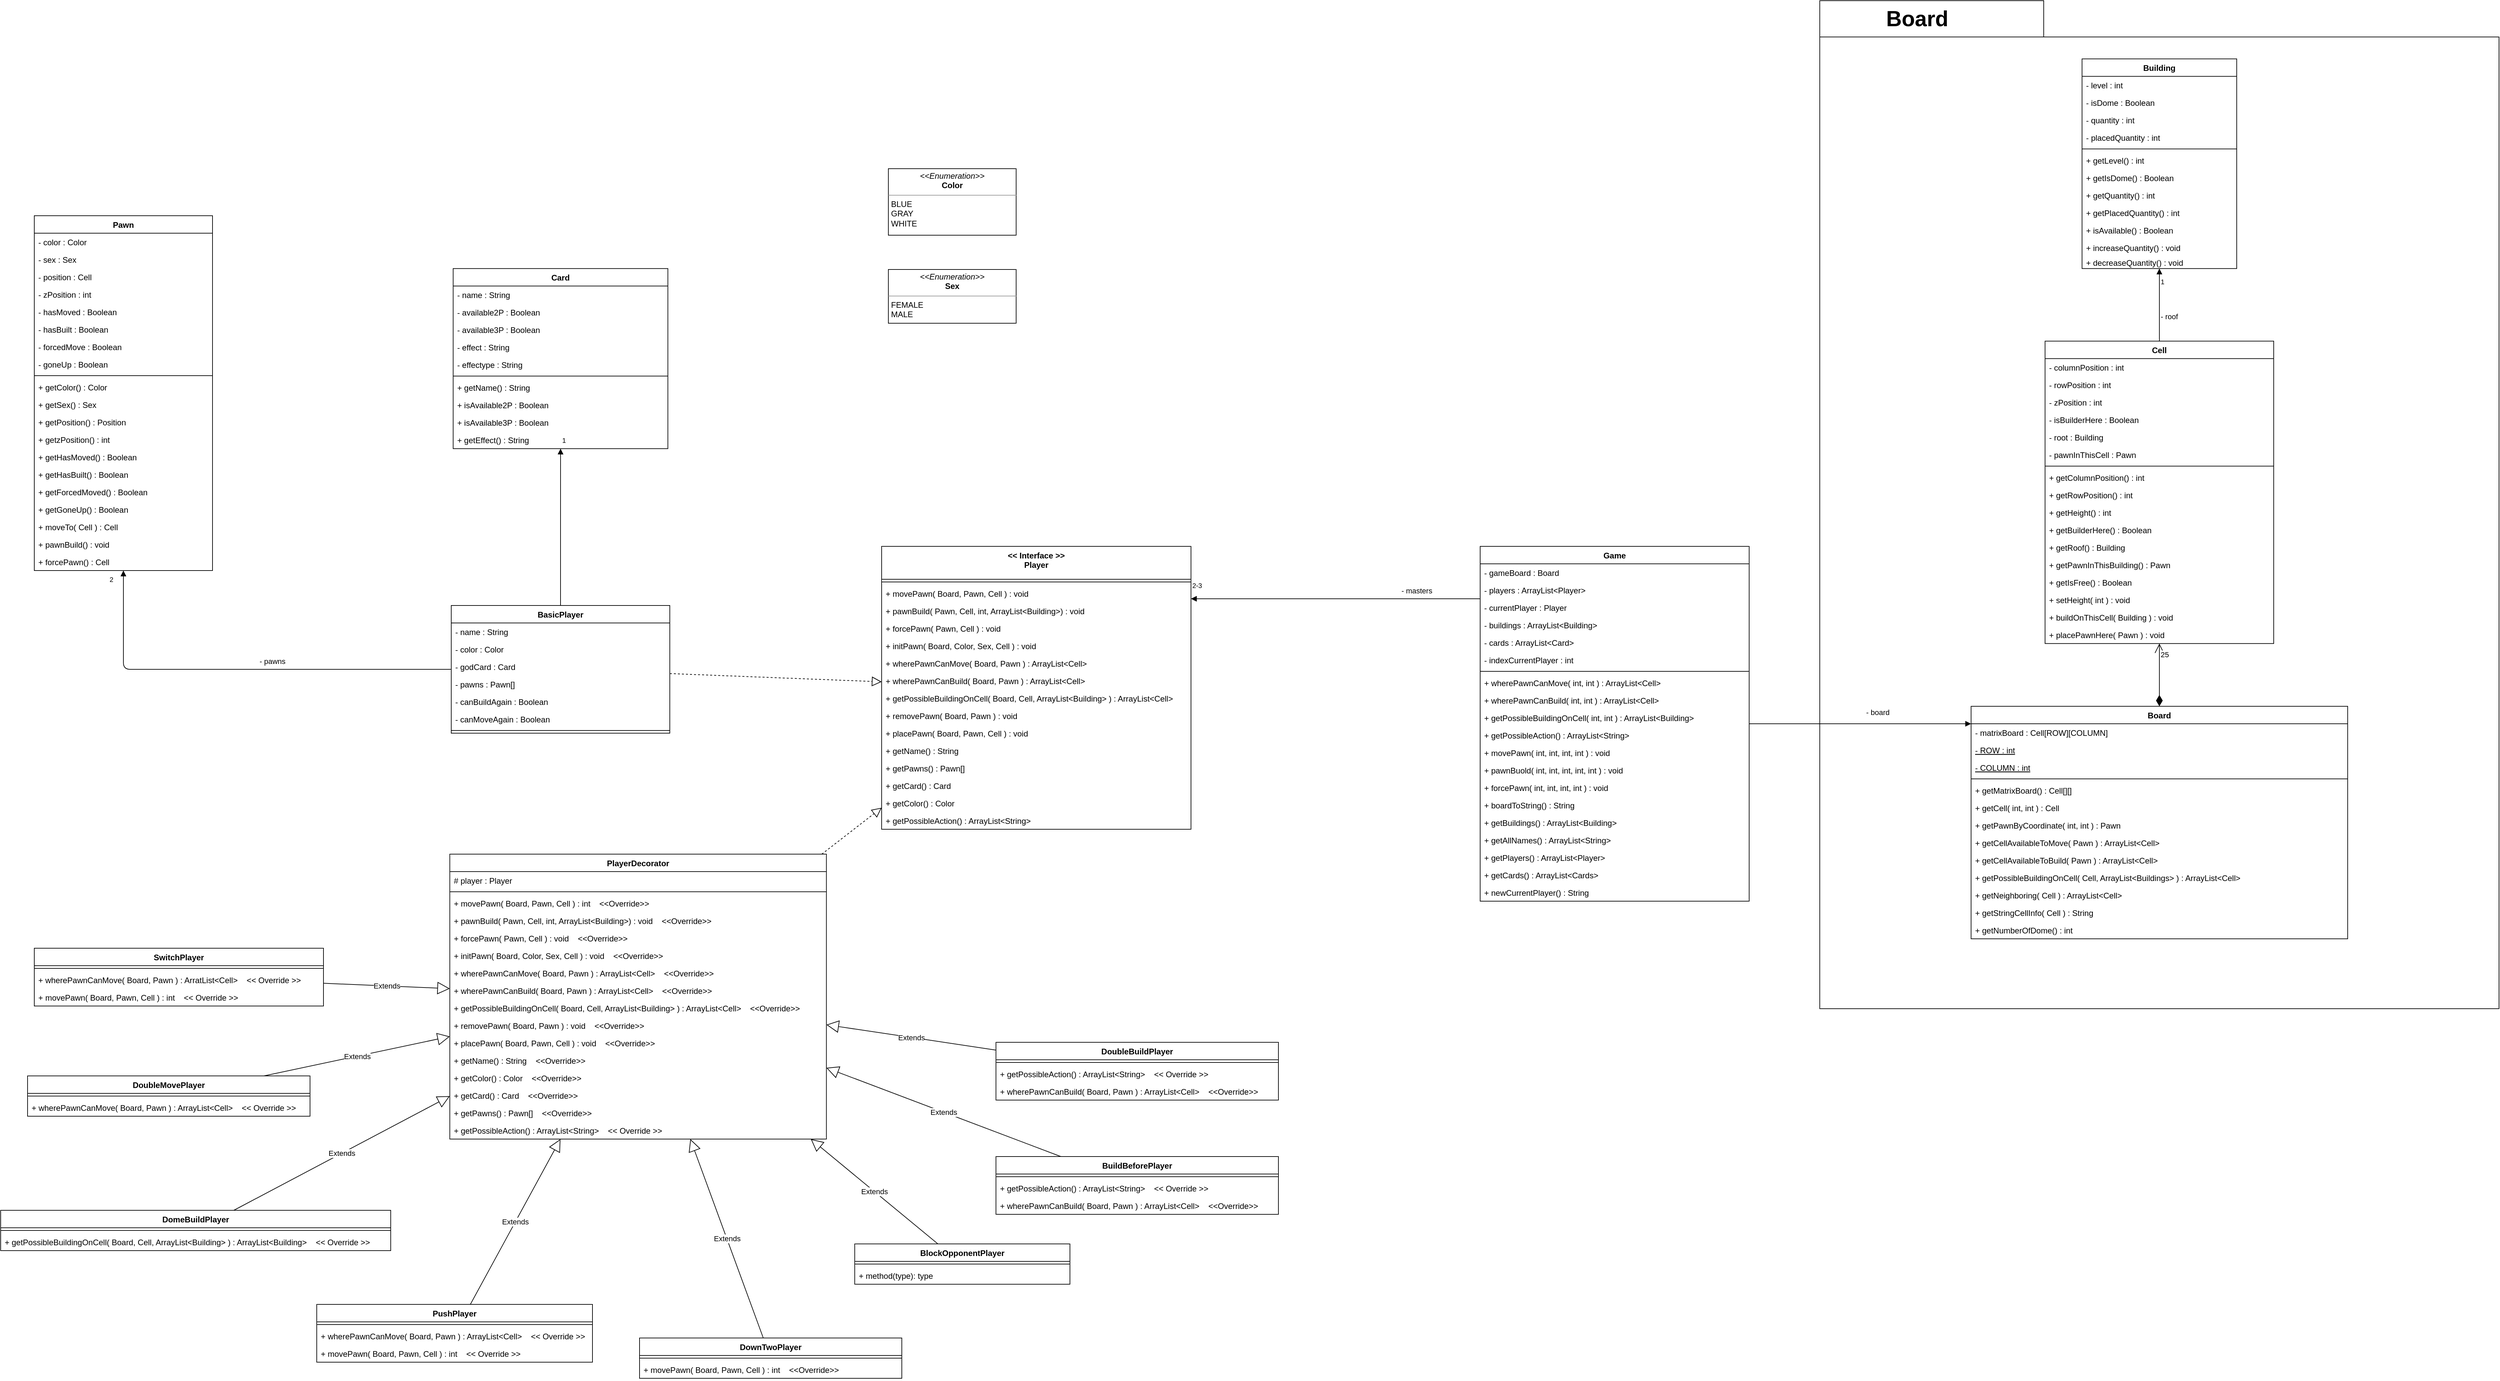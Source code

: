 <mxfile version="12.6.5" type="device"><diagram name="Page-1" id="e7e014a7-5840-1c2e-5031-d8a46d1fe8dd"><mxGraphModel dx="2557" dy="1478" grid="1" gridSize="10" guides="1" tooltips="1" connect="1" arrows="1" fold="1" page="1" pageScale="1" pageWidth="1169" pageHeight="826" background="#ffffff" math="0" shadow="0"><root><mxCell id="0"/><mxCell id="1" parent="0"/><mxCell id="ll0EPHPju9LcO6HNhoyx-111" value="" style="shape=folder;fontStyle=1;spacingTop=10;tabWidth=333;tabHeight=54;tabPosition=left;html=1;" parent="1" vertex="1"><mxGeometry x="1995" y="-590" width="1010" height="1500" as="geometry"/></mxCell><mxCell id="eMD_eEP0unHrpUB7TrF7-41" value="Game" style="swimlane;fontStyle=1;align=center;verticalAlign=top;childLayout=stackLayout;horizontal=1;startSize=26;horizontalStack=0;resizeParent=1;resizeParentMax=0;resizeLast=0;collapsible=1;marginBottom=0;" parent="1" vertex="1"><mxGeometry x="1490" y="222" width="400" height="528" as="geometry"/></mxCell><mxCell id="eMD_eEP0unHrpUB7TrF7-42" value="- gameBoard : Board" style="text;strokeColor=none;fillColor=none;align=left;verticalAlign=top;spacingLeft=4;spacingRight=4;overflow=hidden;rotatable=0;points=[[0,0.5],[1,0.5]];portConstraint=eastwest;" parent="eMD_eEP0unHrpUB7TrF7-41" vertex="1"><mxGeometry y="26" width="400" height="26" as="geometry"/></mxCell><mxCell id="ll0EPHPju9LcO6HNhoyx-2" value="- players : ArrayList&lt;Player&gt;" style="text;strokeColor=none;fillColor=none;align=left;verticalAlign=top;spacingLeft=4;spacingRight=4;overflow=hidden;rotatable=0;points=[[0,0.5],[1,0.5]];portConstraint=eastwest;" parent="eMD_eEP0unHrpUB7TrF7-41" vertex="1"><mxGeometry y="52" width="400" height="26" as="geometry"/></mxCell><mxCell id="ll0EPHPju9LcO6HNhoyx-3" value="- currentPlayer : Player" style="text;strokeColor=none;fillColor=none;align=left;verticalAlign=top;spacingLeft=4;spacingRight=4;overflow=hidden;rotatable=0;points=[[0,0.5],[1,0.5]];portConstraint=eastwest;" parent="eMD_eEP0unHrpUB7TrF7-41" vertex="1"><mxGeometry y="78" width="400" height="26" as="geometry"/></mxCell><mxCell id="ll0EPHPju9LcO6HNhoyx-4" value="- buildings : ArrayList&lt;Building&gt;" style="text;strokeColor=none;fillColor=none;align=left;verticalAlign=top;spacingLeft=4;spacingRight=4;overflow=hidden;rotatable=0;points=[[0,0.5],[1,0.5]];portConstraint=eastwest;" parent="eMD_eEP0unHrpUB7TrF7-41" vertex="1"><mxGeometry y="104" width="400" height="26" as="geometry"/></mxCell><mxCell id="ll0EPHPju9LcO6HNhoyx-17" value="- cards : ArrayList&lt;Card&gt;" style="text;strokeColor=none;fillColor=none;align=left;verticalAlign=top;spacingLeft=4;spacingRight=4;overflow=hidden;rotatable=0;points=[[0,0.5],[1,0.5]];portConstraint=eastwest;" parent="eMD_eEP0unHrpUB7TrF7-41" vertex="1"><mxGeometry y="130" width="400" height="26" as="geometry"/></mxCell><mxCell id="ll0EPHPju9LcO6HNhoyx-18" value="- indexCurrentPlayer : int" style="text;strokeColor=none;fillColor=none;align=left;verticalAlign=top;spacingLeft=4;spacingRight=4;overflow=hidden;rotatable=0;points=[[0,0.5],[1,0.5]];portConstraint=eastwest;" parent="eMD_eEP0unHrpUB7TrF7-41" vertex="1"><mxGeometry y="156" width="400" height="26" as="geometry"/></mxCell><mxCell id="eMD_eEP0unHrpUB7TrF7-43" value="" style="line;strokeWidth=1;fillColor=none;align=left;verticalAlign=middle;spacingTop=-1;spacingLeft=3;spacingRight=3;rotatable=0;labelPosition=right;points=[];portConstraint=eastwest;" parent="eMD_eEP0unHrpUB7TrF7-41" vertex="1"><mxGeometry y="182" width="400" height="8" as="geometry"/></mxCell><mxCell id="eMD_eEP0unHrpUB7TrF7-44" value="+ wherePawnCanMove( int, int ) : ArrayList&lt;Cell&gt;" style="text;strokeColor=none;fillColor=none;align=left;verticalAlign=top;spacingLeft=4;spacingRight=4;overflow=hidden;rotatable=0;points=[[0,0.5],[1,0.5]];portConstraint=eastwest;" parent="eMD_eEP0unHrpUB7TrF7-41" vertex="1"><mxGeometry y="190" width="400" height="26" as="geometry"/></mxCell><mxCell id="ll0EPHPju9LcO6HNhoyx-5" value="+ wherePawnCanBuild( int, int ) : ArrayList&lt;Cell&gt;" style="text;strokeColor=none;fillColor=none;align=left;verticalAlign=top;spacingLeft=4;spacingRight=4;overflow=hidden;rotatable=0;points=[[0,0.5],[1,0.5]];portConstraint=eastwest;" parent="eMD_eEP0unHrpUB7TrF7-41" vertex="1"><mxGeometry y="216" width="400" height="26" as="geometry"/></mxCell><mxCell id="ll0EPHPju9LcO6HNhoyx-6" value="+ getPossibleBuildingOnCell( int, int ) : ArrayList&lt;Building&gt;" style="text;strokeColor=none;fillColor=none;align=left;verticalAlign=top;spacingLeft=4;spacingRight=4;overflow=hidden;rotatable=0;points=[[0,0.5],[1,0.5]];portConstraint=eastwest;" parent="eMD_eEP0unHrpUB7TrF7-41" vertex="1"><mxGeometry y="242" width="400" height="26" as="geometry"/></mxCell><mxCell id="ll0EPHPju9LcO6HNhoyx-7" value="+ getPossibleAction() : ArrayList&lt;String&gt;" style="text;strokeColor=none;fillColor=none;align=left;verticalAlign=top;spacingLeft=4;spacingRight=4;overflow=hidden;rotatable=0;points=[[0,0.5],[1,0.5]];portConstraint=eastwest;" parent="eMD_eEP0unHrpUB7TrF7-41" vertex="1"><mxGeometry y="268" width="400" height="26" as="geometry"/></mxCell><mxCell id="ll0EPHPju9LcO6HNhoyx-8" value="+ movePawn( int, int, int, int ) : void" style="text;strokeColor=none;fillColor=none;align=left;verticalAlign=top;spacingLeft=4;spacingRight=4;overflow=hidden;rotatable=0;points=[[0,0.5],[1,0.5]];portConstraint=eastwest;" parent="eMD_eEP0unHrpUB7TrF7-41" vertex="1"><mxGeometry y="294" width="400" height="26" as="geometry"/></mxCell><mxCell id="ll0EPHPju9LcO6HNhoyx-9" value="+ pawnBuold( int, int, int, int, int ) : void" style="text;strokeColor=none;fillColor=none;align=left;verticalAlign=top;spacingLeft=4;spacingRight=4;overflow=hidden;rotatable=0;points=[[0,0.5],[1,0.5]];portConstraint=eastwest;" parent="eMD_eEP0unHrpUB7TrF7-41" vertex="1"><mxGeometry y="320" width="400" height="26" as="geometry"/></mxCell><mxCell id="ll0EPHPju9LcO6HNhoyx-11" value="+ forcePawn( int, int, int, int ) : void" style="text;strokeColor=none;fillColor=none;align=left;verticalAlign=top;spacingLeft=4;spacingRight=4;overflow=hidden;rotatable=0;points=[[0,0.5],[1,0.5]];portConstraint=eastwest;" parent="eMD_eEP0unHrpUB7TrF7-41" vertex="1"><mxGeometry y="346" width="400" height="26" as="geometry"/></mxCell><mxCell id="ll0EPHPju9LcO6HNhoyx-12" value="+ boardToString() : String" style="text;strokeColor=none;fillColor=none;align=left;verticalAlign=top;spacingLeft=4;spacingRight=4;overflow=hidden;rotatable=0;points=[[0,0.5],[1,0.5]];portConstraint=eastwest;" parent="eMD_eEP0unHrpUB7TrF7-41" vertex="1"><mxGeometry y="372" width="400" height="26" as="geometry"/></mxCell><mxCell id="ll0EPHPju9LcO6HNhoyx-13" value="+ getBuildings() : ArrayList&lt;Building&gt;" style="text;strokeColor=none;fillColor=none;align=left;verticalAlign=top;spacingLeft=4;spacingRight=4;overflow=hidden;rotatable=0;points=[[0,0.5],[1,0.5]];portConstraint=eastwest;" parent="eMD_eEP0unHrpUB7TrF7-41" vertex="1"><mxGeometry y="398" width="400" height="26" as="geometry"/></mxCell><mxCell id="ll0EPHPju9LcO6HNhoyx-14" value="+ getAllNames() : ArrayList&lt;String&gt;" style="text;strokeColor=none;fillColor=none;align=left;verticalAlign=top;spacingLeft=4;spacingRight=4;overflow=hidden;rotatable=0;points=[[0,0.5],[1,0.5]];portConstraint=eastwest;" parent="eMD_eEP0unHrpUB7TrF7-41" vertex="1"><mxGeometry y="424" width="400" height="26" as="geometry"/></mxCell><mxCell id="ll0EPHPju9LcO6HNhoyx-15" value="+ getPlayers() : ArrayList&lt;Player&gt;" style="text;strokeColor=none;fillColor=none;align=left;verticalAlign=top;spacingLeft=4;spacingRight=4;overflow=hidden;rotatable=0;points=[[0,0.5],[1,0.5]];portConstraint=eastwest;" parent="eMD_eEP0unHrpUB7TrF7-41" vertex="1"><mxGeometry y="450" width="400" height="26" as="geometry"/></mxCell><mxCell id="ll0EPHPju9LcO6HNhoyx-16" value="+ getCards() : ArrayList&lt;Cards&gt;" style="text;strokeColor=none;fillColor=none;align=left;verticalAlign=top;spacingLeft=4;spacingRight=4;overflow=hidden;rotatable=0;points=[[0,0.5],[1,0.5]];portConstraint=eastwest;" parent="eMD_eEP0unHrpUB7TrF7-41" vertex="1"><mxGeometry y="476" width="400" height="26" as="geometry"/></mxCell><mxCell id="ll0EPHPju9LcO6HNhoyx-20" value="+ newCurrentPlayer() : String" style="text;strokeColor=none;fillColor=none;align=left;verticalAlign=top;spacingLeft=4;spacingRight=4;overflow=hidden;rotatable=0;points=[[0,0.5],[1,0.5]];portConstraint=eastwest;" parent="eMD_eEP0unHrpUB7TrF7-41" vertex="1"><mxGeometry y="502" width="400" height="26" as="geometry"/></mxCell><mxCell id="eMD_eEP0unHrpUB7TrF7-45" value="BasicPlayer" style="swimlane;fontStyle=1;align=center;verticalAlign=top;childLayout=stackLayout;horizontal=1;startSize=26;horizontalStack=0;resizeParent=1;resizeParentMax=0;resizeLast=0;collapsible=1;marginBottom=0;" parent="1" vertex="1"><mxGeometry x="-40" y="310" width="325" height="190" as="geometry"/></mxCell><mxCell id="eMD_eEP0unHrpUB7TrF7-69" value="- name : String" style="text;strokeColor=none;fillColor=none;align=left;verticalAlign=top;spacingLeft=4;spacingRight=4;overflow=hidden;rotatable=0;points=[[0,0.5],[1,0.5]];portConstraint=eastwest;" parent="eMD_eEP0unHrpUB7TrF7-45" vertex="1"><mxGeometry y="26" width="325" height="26" as="geometry"/></mxCell><mxCell id="eMD_eEP0unHrpUB7TrF7-80" value="- color : Color" style="text;strokeColor=none;fillColor=none;align=left;verticalAlign=top;spacingLeft=4;spacingRight=4;overflow=hidden;rotatable=0;points=[[0,0.5],[1,0.5]];portConstraint=eastwest;" parent="eMD_eEP0unHrpUB7TrF7-45" vertex="1"><mxGeometry y="52" width="325" height="26" as="geometry"/></mxCell><mxCell id="eMD_eEP0unHrpUB7TrF7-155" value="- godCard : Card" style="text;strokeColor=none;fillColor=none;align=left;verticalAlign=top;spacingLeft=4;spacingRight=4;overflow=hidden;rotatable=0;points=[[0,0.5],[1,0.5]];portConstraint=eastwest;" parent="eMD_eEP0unHrpUB7TrF7-45" vertex="1"><mxGeometry y="78" width="325" height="26" as="geometry"/></mxCell><mxCell id="eMD_eEP0unHrpUB7TrF7-46" value="- pawns : Pawn[]" style="text;strokeColor=none;fillColor=none;align=left;verticalAlign=top;spacingLeft=4;spacingRight=4;overflow=hidden;rotatable=0;points=[[0,0.5],[1,0.5]];portConstraint=eastwest;" parent="eMD_eEP0unHrpUB7TrF7-45" vertex="1"><mxGeometry y="104" width="325" height="26" as="geometry"/></mxCell><mxCell id="ll0EPHPju9LcO6HNhoyx-21" value="- canBuildAgain : Boolean" style="text;strokeColor=none;fillColor=none;align=left;verticalAlign=top;spacingLeft=4;spacingRight=4;overflow=hidden;rotatable=0;points=[[0,0.5],[1,0.5]];portConstraint=eastwest;" parent="eMD_eEP0unHrpUB7TrF7-45" vertex="1"><mxGeometry y="130" width="325" height="26" as="geometry"/></mxCell><mxCell id="ll0EPHPju9LcO6HNhoyx-22" value="- canMoveAgain : Boolean" style="text;strokeColor=none;fillColor=none;align=left;verticalAlign=top;spacingLeft=4;spacingRight=4;overflow=hidden;rotatable=0;points=[[0,0.5],[1,0.5]];portConstraint=eastwest;" parent="eMD_eEP0unHrpUB7TrF7-45" vertex="1"><mxGeometry y="156" width="325" height="26" as="geometry"/></mxCell><mxCell id="eMD_eEP0unHrpUB7TrF7-47" value="" style="line;strokeWidth=1;fillColor=none;align=left;verticalAlign=middle;spacingTop=-1;spacingLeft=3;spacingRight=3;rotatable=0;labelPosition=right;points=[];portConstraint=eastwest;" parent="eMD_eEP0unHrpUB7TrF7-45" vertex="1"><mxGeometry y="182" width="325" height="8" as="geometry"/></mxCell><mxCell id="eMD_eEP0unHrpUB7TrF7-49" value="Board" style="swimlane;fontStyle=1;align=center;verticalAlign=top;childLayout=stackLayout;horizontal=1;startSize=26;horizontalStack=0;resizeParent=1;resizeParentMax=0;resizeLast=0;collapsible=1;marginBottom=0;" parent="1" vertex="1"><mxGeometry x="2220" y="460" width="560" height="346" as="geometry"/></mxCell><mxCell id="eMD_eEP0unHrpUB7TrF7-136" value="- matrixBoard : Cell[ROW][COLUMN]" style="text;strokeColor=none;fillColor=none;align=left;verticalAlign=top;spacingLeft=4;spacingRight=4;overflow=hidden;rotatable=0;points=[[0,0.5],[1,0.5]];portConstraint=eastwest;" parent="eMD_eEP0unHrpUB7TrF7-49" vertex="1"><mxGeometry y="26" width="560" height="26" as="geometry"/></mxCell><mxCell id="eMD_eEP0unHrpUB7TrF7-135" value="- ROW : int" style="text;strokeColor=none;fillColor=none;align=left;verticalAlign=top;spacingLeft=4;spacingRight=4;overflow=hidden;rotatable=0;points=[[0,0.5],[1,0.5]];portConstraint=eastwest;fontStyle=4" parent="eMD_eEP0unHrpUB7TrF7-49" vertex="1"><mxGeometry y="52" width="560" height="26" as="geometry"/></mxCell><mxCell id="eMD_eEP0unHrpUB7TrF7-50" value="- COLUMN : int" style="text;strokeColor=none;fillColor=none;align=left;verticalAlign=top;spacingLeft=4;spacingRight=4;overflow=hidden;rotatable=0;points=[[0,0.5],[1,0.5]];portConstraint=eastwest;fontStyle=4" parent="eMD_eEP0unHrpUB7TrF7-49" vertex="1"><mxGeometry y="78" width="560" height="26" as="geometry"/></mxCell><mxCell id="eMD_eEP0unHrpUB7TrF7-51" value="" style="line;strokeWidth=1;fillColor=none;align=left;verticalAlign=middle;spacingTop=-1;spacingLeft=3;spacingRight=3;rotatable=0;labelPosition=right;points=[];portConstraint=eastwest;" parent="eMD_eEP0unHrpUB7TrF7-49" vertex="1"><mxGeometry y="104" width="560" height="8" as="geometry"/></mxCell><mxCell id="eMD_eEP0unHrpUB7TrF7-52" value="+ getMatrixBoard() : Cell[][]" style="text;strokeColor=none;fillColor=none;align=left;verticalAlign=top;spacingLeft=4;spacingRight=4;overflow=hidden;rotatable=0;points=[[0,0.5],[1,0.5]];portConstraint=eastwest;" parent="eMD_eEP0unHrpUB7TrF7-49" vertex="1"><mxGeometry y="112" width="560" height="26" as="geometry"/></mxCell><mxCell id="eMD_eEP0unHrpUB7TrF7-137" value="+ getCell( int, int ) : Cell" style="text;strokeColor=none;fillColor=none;align=left;verticalAlign=top;spacingLeft=4;spacingRight=4;overflow=hidden;rotatable=0;points=[[0,0.5],[1,0.5]];portConstraint=eastwest;" parent="eMD_eEP0unHrpUB7TrF7-49" vertex="1"><mxGeometry y="138" width="560" height="26" as="geometry"/></mxCell><mxCell id="eMD_eEP0unHrpUB7TrF7-138" value="+ getPawnByCoordinate( int, int ) : Pawn " style="text;strokeColor=none;fillColor=none;align=left;verticalAlign=top;spacingLeft=4;spacingRight=4;overflow=hidden;rotatable=0;points=[[0,0.5],[1,0.5]];portConstraint=eastwest;" parent="eMD_eEP0unHrpUB7TrF7-49" vertex="1"><mxGeometry y="164" width="560" height="26" as="geometry"/></mxCell><mxCell id="eMD_eEP0unHrpUB7TrF7-139" value="+ getCellAvailableToMove( Pawn ) : ArrayList&lt;Cell&gt; " style="text;strokeColor=none;fillColor=none;align=left;verticalAlign=top;spacingLeft=4;spacingRight=4;overflow=hidden;rotatable=0;points=[[0,0.5],[1,0.5]];portConstraint=eastwest;" parent="eMD_eEP0unHrpUB7TrF7-49" vertex="1"><mxGeometry y="190" width="560" height="26" as="geometry"/></mxCell><mxCell id="eMD_eEP0unHrpUB7TrF7-140" value="+ getCellAvailableToBuild( Pawn ) : ArrayList&lt;Cell&gt; " style="text;strokeColor=none;fillColor=none;align=left;verticalAlign=top;spacingLeft=4;spacingRight=4;overflow=hidden;rotatable=0;points=[[0,0.5],[1,0.5]];portConstraint=eastwest;" parent="eMD_eEP0unHrpUB7TrF7-49" vertex="1"><mxGeometry y="216" width="560" height="26" as="geometry"/></mxCell><mxCell id="eMD_eEP0unHrpUB7TrF7-141" value="+ getPossibleBuildingOnCell( Cell, ArrayList&lt;Buildings&gt; ) : ArrayList&lt;Cell&gt; " style="text;strokeColor=none;fillColor=none;align=left;verticalAlign=top;spacingLeft=4;spacingRight=4;overflow=hidden;rotatable=0;points=[[0,0.5],[1,0.5]];portConstraint=eastwest;" parent="eMD_eEP0unHrpUB7TrF7-49" vertex="1"><mxGeometry y="242" width="560" height="26" as="geometry"/></mxCell><mxCell id="eMD_eEP0unHrpUB7TrF7-142" value="+ getNeighboring( Cell ) : ArrayList&lt;Cell&gt;" style="text;strokeColor=none;fillColor=none;align=left;verticalAlign=top;spacingLeft=4;spacingRight=4;overflow=hidden;rotatable=0;points=[[0,0.5],[1,0.5]];portConstraint=eastwest;" parent="eMD_eEP0unHrpUB7TrF7-49" vertex="1"><mxGeometry y="268" width="560" height="26" as="geometry"/></mxCell><mxCell id="eMD_eEP0unHrpUB7TrF7-143" value="+ getStringCellInfo( Cell ) : String" style="text;strokeColor=none;fillColor=none;align=left;verticalAlign=top;spacingLeft=4;spacingRight=4;overflow=hidden;rotatable=0;points=[[0,0.5],[1,0.5]];portConstraint=eastwest;" parent="eMD_eEP0unHrpUB7TrF7-49" vertex="1"><mxGeometry y="294" width="560" height="26" as="geometry"/></mxCell><mxCell id="eMD_eEP0unHrpUB7TrF7-144" value="+ getNumberOfDome() : int" style="text;strokeColor=none;fillColor=none;align=left;verticalAlign=top;spacingLeft=4;spacingRight=4;overflow=hidden;rotatable=0;points=[[0,0.5],[1,0.5]];portConstraint=eastwest;" parent="eMD_eEP0unHrpUB7TrF7-49" vertex="1"><mxGeometry y="320" width="560" height="26" as="geometry"/></mxCell><mxCell id="eMD_eEP0unHrpUB7TrF7-53" value="Cell" style="swimlane;fontStyle=1;align=center;verticalAlign=top;childLayout=stackLayout;horizontal=1;startSize=26;horizontalStack=0;resizeParent=1;resizeParentMax=0;resizeLast=0;collapsible=1;marginBottom=0;" parent="1" vertex="1"><mxGeometry x="2330" y="-83.43" width="340" height="450" as="geometry"/></mxCell><mxCell id="eMD_eEP0unHrpUB7TrF7-113" value="- columnPosition : int" style="text;strokeColor=none;fillColor=none;align=left;verticalAlign=top;spacingLeft=4;spacingRight=4;overflow=hidden;rotatable=0;points=[[0,0.5],[1,0.5]];portConstraint=eastwest;" parent="eMD_eEP0unHrpUB7TrF7-53" vertex="1"><mxGeometry y="26" width="340" height="26" as="geometry"/></mxCell><mxCell id="eMD_eEP0unHrpUB7TrF7-114" value="- rowPosition : int" style="text;strokeColor=none;fillColor=none;align=left;verticalAlign=top;spacingLeft=4;spacingRight=4;overflow=hidden;rotatable=0;points=[[0,0.5],[1,0.5]];portConstraint=eastwest;" parent="eMD_eEP0unHrpUB7TrF7-53" vertex="1"><mxGeometry y="52" width="340" height="26" as="geometry"/></mxCell><mxCell id="eMD_eEP0unHrpUB7TrF7-115" value="- zPosition : int" style="text;strokeColor=none;fillColor=none;align=left;verticalAlign=top;spacingLeft=4;spacingRight=4;overflow=hidden;rotatable=0;points=[[0,0.5],[1,0.5]];portConstraint=eastwest;" parent="eMD_eEP0unHrpUB7TrF7-53" vertex="1"><mxGeometry y="78" width="340" height="26" as="geometry"/></mxCell><mxCell id="eMD_eEP0unHrpUB7TrF7-116" value="- isBuilderHere : Boolean" style="text;strokeColor=none;fillColor=none;align=left;verticalAlign=top;spacingLeft=4;spacingRight=4;overflow=hidden;rotatable=0;points=[[0,0.5],[1,0.5]];portConstraint=eastwest;" parent="eMD_eEP0unHrpUB7TrF7-53" vertex="1"><mxGeometry y="104" width="340" height="26" as="geometry"/></mxCell><mxCell id="eMD_eEP0unHrpUB7TrF7-117" value="- root : Building" style="text;strokeColor=none;fillColor=none;align=left;verticalAlign=top;spacingLeft=4;spacingRight=4;overflow=hidden;rotatable=0;points=[[0,0.5],[1,0.5]];portConstraint=eastwest;" parent="eMD_eEP0unHrpUB7TrF7-53" vertex="1"><mxGeometry y="130" width="340" height="26" as="geometry"/></mxCell><mxCell id="eMD_eEP0unHrpUB7TrF7-54" value="- pawnInThisCell : Pawn" style="text;strokeColor=none;fillColor=none;align=left;verticalAlign=top;spacingLeft=4;spacingRight=4;overflow=hidden;rotatable=0;points=[[0,0.5],[1,0.5]];portConstraint=eastwest;" parent="eMD_eEP0unHrpUB7TrF7-53" vertex="1"><mxGeometry y="156" width="340" height="26" as="geometry"/></mxCell><mxCell id="eMD_eEP0unHrpUB7TrF7-55" value="" style="line;strokeWidth=1;fillColor=none;align=left;verticalAlign=middle;spacingTop=-1;spacingLeft=3;spacingRight=3;rotatable=0;labelPosition=right;points=[];portConstraint=eastwest;" parent="eMD_eEP0unHrpUB7TrF7-53" vertex="1"><mxGeometry y="182" width="340" height="8" as="geometry"/></mxCell><mxCell id="eMD_eEP0unHrpUB7TrF7-56" value="+ getColumnPosition() : int" style="text;strokeColor=none;fillColor=none;align=left;verticalAlign=top;spacingLeft=4;spacingRight=4;overflow=hidden;rotatable=0;points=[[0,0.5],[1,0.5]];portConstraint=eastwest;" parent="eMD_eEP0unHrpUB7TrF7-53" vertex="1"><mxGeometry y="190" width="340" height="26" as="geometry"/></mxCell><mxCell id="eMD_eEP0unHrpUB7TrF7-124" value="+ getRowPosition() : int" style="text;strokeColor=none;fillColor=none;align=left;verticalAlign=top;spacingLeft=4;spacingRight=4;overflow=hidden;rotatable=0;points=[[0,0.5],[1,0.5]];portConstraint=eastwest;" parent="eMD_eEP0unHrpUB7TrF7-53" vertex="1"><mxGeometry y="216" width="340" height="26" as="geometry"/></mxCell><mxCell id="eMD_eEP0unHrpUB7TrF7-125" value="+ getHeight() : int" style="text;strokeColor=none;fillColor=none;align=left;verticalAlign=top;spacingLeft=4;spacingRight=4;overflow=hidden;rotatable=0;points=[[0,0.5],[1,0.5]];portConstraint=eastwest;" parent="eMD_eEP0unHrpUB7TrF7-53" vertex="1"><mxGeometry y="242" width="340" height="26" as="geometry"/></mxCell><mxCell id="eMD_eEP0unHrpUB7TrF7-126" value="+ getBuilderHere() : Boolean" style="text;strokeColor=none;fillColor=none;align=left;verticalAlign=top;spacingLeft=4;spacingRight=4;overflow=hidden;rotatable=0;points=[[0,0.5],[1,0.5]];portConstraint=eastwest;" parent="eMD_eEP0unHrpUB7TrF7-53" vertex="1"><mxGeometry y="268" width="340" height="26" as="geometry"/></mxCell><mxCell id="eMD_eEP0unHrpUB7TrF7-127" value="+ getRoof() : Building" style="text;strokeColor=none;fillColor=none;align=left;verticalAlign=top;spacingLeft=4;spacingRight=4;overflow=hidden;rotatable=0;points=[[0,0.5],[1,0.5]];portConstraint=eastwest;" parent="eMD_eEP0unHrpUB7TrF7-53" vertex="1"><mxGeometry y="294" width="340" height="26" as="geometry"/></mxCell><mxCell id="eMD_eEP0unHrpUB7TrF7-128" value="+ getPawnInThisBuilding() : Pawn" style="text;strokeColor=none;fillColor=none;align=left;verticalAlign=top;spacingLeft=4;spacingRight=4;overflow=hidden;rotatable=0;points=[[0,0.5],[1,0.5]];portConstraint=eastwest;" parent="eMD_eEP0unHrpUB7TrF7-53" vertex="1"><mxGeometry y="320" width="340" height="26" as="geometry"/></mxCell><mxCell id="eMD_eEP0unHrpUB7TrF7-129" value="+ getIsFree() : Boolean" style="text;strokeColor=none;fillColor=none;align=left;verticalAlign=top;spacingLeft=4;spacingRight=4;overflow=hidden;rotatable=0;points=[[0,0.5],[1,0.5]];portConstraint=eastwest;" parent="eMD_eEP0unHrpUB7TrF7-53" vertex="1"><mxGeometry y="346" width="340" height="26" as="geometry"/></mxCell><mxCell id="eMD_eEP0unHrpUB7TrF7-130" value="+ setHeight( int ) : void" style="text;strokeColor=none;fillColor=none;align=left;verticalAlign=top;spacingLeft=4;spacingRight=4;overflow=hidden;rotatable=0;points=[[0,0.5],[1,0.5]];portConstraint=eastwest;" parent="eMD_eEP0unHrpUB7TrF7-53" vertex="1"><mxGeometry y="372" width="340" height="26" as="geometry"/></mxCell><mxCell id="eMD_eEP0unHrpUB7TrF7-131" value="+ buildOnThisCell( Building ) : void " style="text;strokeColor=none;fillColor=none;align=left;verticalAlign=top;spacingLeft=4;spacingRight=4;overflow=hidden;rotatable=0;points=[[0,0.5],[1,0.5]];portConstraint=eastwest;" parent="eMD_eEP0unHrpUB7TrF7-53" vertex="1"><mxGeometry y="398" width="340" height="26" as="geometry"/></mxCell><mxCell id="eMD_eEP0unHrpUB7TrF7-132" value="+ placePawnHere( Pawn ) : void" style="text;strokeColor=none;fillColor=none;align=left;verticalAlign=top;spacingLeft=4;spacingRight=4;overflow=hidden;rotatable=0;points=[[0,0.5],[1,0.5]];portConstraint=eastwest;" parent="eMD_eEP0unHrpUB7TrF7-53" vertex="1"><mxGeometry y="424" width="340" height="26" as="geometry"/></mxCell><mxCell id="eMD_eEP0unHrpUB7TrF7-57" value="Building" style="swimlane;fontStyle=1;align=center;verticalAlign=top;childLayout=stackLayout;horizontal=1;startSize=26;horizontalStack=0;resizeParent=1;resizeParentMax=0;resizeLast=0;collapsible=1;marginBottom=0;" parent="1" vertex="1"><mxGeometry x="2385" y="-503.43" width="230" height="312" as="geometry"/></mxCell><mxCell id="eMD_eEP0unHrpUB7TrF7-110" value="- level : int" style="text;strokeColor=none;fillColor=none;align=left;verticalAlign=top;spacingLeft=4;spacingRight=4;overflow=hidden;rotatable=0;points=[[0,0.5],[1,0.5]];portConstraint=eastwest;" parent="eMD_eEP0unHrpUB7TrF7-57" vertex="1"><mxGeometry y="26" width="230" height="26" as="geometry"/></mxCell><mxCell id="eMD_eEP0unHrpUB7TrF7-112" value="- isDome : Boolean" style="text;strokeColor=none;fillColor=none;align=left;verticalAlign=top;spacingLeft=4;spacingRight=4;overflow=hidden;rotatable=0;points=[[0,0.5],[1,0.5]];portConstraint=eastwest;" parent="eMD_eEP0unHrpUB7TrF7-57" vertex="1"><mxGeometry y="52" width="230" height="26" as="geometry"/></mxCell><mxCell id="eMD_eEP0unHrpUB7TrF7-111" value="- quantity : int" style="text;strokeColor=none;fillColor=none;align=left;verticalAlign=top;spacingLeft=4;spacingRight=4;overflow=hidden;rotatable=0;points=[[0,0.5],[1,0.5]];portConstraint=eastwest;" parent="eMD_eEP0unHrpUB7TrF7-57" vertex="1"><mxGeometry y="78" width="230" height="26" as="geometry"/></mxCell><mxCell id="eMD_eEP0unHrpUB7TrF7-58" value="- placedQuantity : int" style="text;strokeColor=none;fillColor=none;align=left;verticalAlign=top;spacingLeft=4;spacingRight=4;overflow=hidden;rotatable=0;points=[[0,0.5],[1,0.5]];portConstraint=eastwest;" parent="eMD_eEP0unHrpUB7TrF7-57" vertex="1"><mxGeometry y="104" width="230" height="26" as="geometry"/></mxCell><mxCell id="eMD_eEP0unHrpUB7TrF7-59" value="" style="line;strokeWidth=1;fillColor=none;align=left;verticalAlign=middle;spacingTop=-1;spacingLeft=3;spacingRight=3;rotatable=0;labelPosition=right;points=[];portConstraint=eastwest;" parent="eMD_eEP0unHrpUB7TrF7-57" vertex="1"><mxGeometry y="130" width="230" height="8" as="geometry"/></mxCell><mxCell id="eMD_eEP0unHrpUB7TrF7-60" value="+ getLevel() : int" style="text;strokeColor=none;fillColor=none;align=left;verticalAlign=top;spacingLeft=4;spacingRight=4;overflow=hidden;rotatable=0;points=[[0,0.5],[1,0.5]];portConstraint=eastwest;" parent="eMD_eEP0unHrpUB7TrF7-57" vertex="1"><mxGeometry y="138" width="230" height="26" as="geometry"/></mxCell><mxCell id="eMD_eEP0unHrpUB7TrF7-118" value="+ getIsDome() : Boolean" style="text;strokeColor=none;fillColor=none;align=left;verticalAlign=top;spacingLeft=4;spacingRight=4;overflow=hidden;rotatable=0;points=[[0,0.5],[1,0.5]];portConstraint=eastwest;" parent="eMD_eEP0unHrpUB7TrF7-57" vertex="1"><mxGeometry y="164" width="230" height="26" as="geometry"/></mxCell><mxCell id="eMD_eEP0unHrpUB7TrF7-119" value="+ getQuantity() : int" style="text;strokeColor=none;fillColor=none;align=left;verticalAlign=top;spacingLeft=4;spacingRight=4;overflow=hidden;rotatable=0;points=[[0,0.5],[1,0.5]];portConstraint=eastwest;" parent="eMD_eEP0unHrpUB7TrF7-57" vertex="1"><mxGeometry y="190" width="230" height="26" as="geometry"/></mxCell><mxCell id="eMD_eEP0unHrpUB7TrF7-120" value="+ getPlacedQuantity() : int" style="text;strokeColor=none;fillColor=none;align=left;verticalAlign=top;spacingLeft=4;spacingRight=4;overflow=hidden;rotatable=0;points=[[0,0.5],[1,0.5]];portConstraint=eastwest;" parent="eMD_eEP0unHrpUB7TrF7-57" vertex="1"><mxGeometry y="216" width="230" height="26" as="geometry"/></mxCell><mxCell id="eMD_eEP0unHrpUB7TrF7-121" value="+ isAvailable() : Boolean" style="text;strokeColor=none;fillColor=none;align=left;verticalAlign=top;spacingLeft=4;spacingRight=4;overflow=hidden;rotatable=0;points=[[0,0.5],[1,0.5]];portConstraint=eastwest;" parent="eMD_eEP0unHrpUB7TrF7-57" vertex="1"><mxGeometry y="242" width="230" height="26" as="geometry"/></mxCell><mxCell id="eMD_eEP0unHrpUB7TrF7-122" value="+ increaseQuantity() : void" style="text;strokeColor=none;fillColor=none;align=left;verticalAlign=top;spacingLeft=4;spacingRight=4;overflow=hidden;rotatable=0;points=[[0,0.5],[1,0.5]];portConstraint=eastwest;" parent="eMD_eEP0unHrpUB7TrF7-57" vertex="1"><mxGeometry y="268" width="230" height="22" as="geometry"/></mxCell><mxCell id="eMD_eEP0unHrpUB7TrF7-123" value="+ decreaseQuantity() : void" style="text;strokeColor=none;fillColor=none;align=left;verticalAlign=top;spacingLeft=4;spacingRight=4;overflow=hidden;rotatable=0;points=[[0,0.5],[1,0.5]];portConstraint=eastwest;" parent="eMD_eEP0unHrpUB7TrF7-57" vertex="1"><mxGeometry y="290" width="230" height="22" as="geometry"/></mxCell><mxCell id="eMD_eEP0unHrpUB7TrF7-76" value="Pawn" style="swimlane;fontStyle=1;align=center;verticalAlign=top;childLayout=stackLayout;horizontal=1;startSize=26;horizontalStack=0;resizeParent=1;resizeParentMax=0;resizeLast=0;collapsible=1;marginBottom=0;" parent="1" vertex="1"><mxGeometry x="-660" y="-270" width="265" height="528" as="geometry"/></mxCell><mxCell id="eMD_eEP0unHrpUB7TrF7-77" value="- color : Color" style="text;strokeColor=none;fillColor=none;align=left;verticalAlign=top;spacingLeft=4;spacingRight=4;overflow=hidden;rotatable=0;points=[[0,0.5],[1,0.5]];portConstraint=eastwest;" parent="eMD_eEP0unHrpUB7TrF7-76" vertex="1"><mxGeometry y="26" width="265" height="26" as="geometry"/></mxCell><mxCell id="eMD_eEP0unHrpUB7TrF7-81" value="- sex : Sex" style="text;strokeColor=none;fillColor=none;align=left;verticalAlign=top;spacingLeft=4;spacingRight=4;overflow=hidden;rotatable=0;points=[[0,0.5],[1,0.5]];portConstraint=eastwest;" parent="eMD_eEP0unHrpUB7TrF7-76" vertex="1"><mxGeometry y="52" width="265" height="26" as="geometry"/></mxCell><mxCell id="eMD_eEP0unHrpUB7TrF7-82" value="- position : Cell" style="text;strokeColor=none;fillColor=none;align=left;verticalAlign=top;spacingLeft=4;spacingRight=4;overflow=hidden;rotatable=0;points=[[0,0.5],[1,0.5]];portConstraint=eastwest;" parent="eMD_eEP0unHrpUB7TrF7-76" vertex="1"><mxGeometry y="78" width="265" height="26" as="geometry"/></mxCell><mxCell id="eMD_eEP0unHrpUB7TrF7-83" value="- zPosition : int" style="text;strokeColor=none;fillColor=none;align=left;verticalAlign=top;spacingLeft=4;spacingRight=4;overflow=hidden;rotatable=0;points=[[0,0.5],[1,0.5]];portConstraint=eastwest;" parent="eMD_eEP0unHrpUB7TrF7-76" vertex="1"><mxGeometry y="104" width="265" height="26" as="geometry"/></mxCell><mxCell id="eMD_eEP0unHrpUB7TrF7-84" value="- hasMoved : Boolean" style="text;strokeColor=none;fillColor=none;align=left;verticalAlign=top;spacingLeft=4;spacingRight=4;overflow=hidden;rotatable=0;points=[[0,0.5],[1,0.5]];portConstraint=eastwest;" parent="eMD_eEP0unHrpUB7TrF7-76" vertex="1"><mxGeometry y="130" width="265" height="26" as="geometry"/></mxCell><mxCell id="eMD_eEP0unHrpUB7TrF7-85" value="- hasBuilt : Boolean" style="text;strokeColor=none;fillColor=none;align=left;verticalAlign=top;spacingLeft=4;spacingRight=4;overflow=hidden;rotatable=0;points=[[0,0.5],[1,0.5]];portConstraint=eastwest;" parent="eMD_eEP0unHrpUB7TrF7-76" vertex="1"><mxGeometry y="156" width="265" height="26" as="geometry"/></mxCell><mxCell id="eMD_eEP0unHrpUB7TrF7-86" value="- forcedMove : Boolean" style="text;strokeColor=none;fillColor=none;align=left;verticalAlign=top;spacingLeft=4;spacingRight=4;overflow=hidden;rotatable=0;points=[[0,0.5],[1,0.5]];portConstraint=eastwest;" parent="eMD_eEP0unHrpUB7TrF7-76" vertex="1"><mxGeometry y="182" width="265" height="26" as="geometry"/></mxCell><mxCell id="eMD_eEP0unHrpUB7TrF7-87" value="- goneUp : Boolean" style="text;strokeColor=none;fillColor=none;align=left;verticalAlign=top;spacingLeft=4;spacingRight=4;overflow=hidden;rotatable=0;points=[[0,0.5],[1,0.5]];portConstraint=eastwest;" parent="eMD_eEP0unHrpUB7TrF7-76" vertex="1"><mxGeometry y="208" width="265" height="26" as="geometry"/></mxCell><mxCell id="eMD_eEP0unHrpUB7TrF7-78" value="" style="line;strokeWidth=1;fillColor=none;align=left;verticalAlign=middle;spacingTop=-1;spacingLeft=3;spacingRight=3;rotatable=0;labelPosition=right;points=[];portConstraint=eastwest;" parent="eMD_eEP0unHrpUB7TrF7-76" vertex="1"><mxGeometry y="234" width="265" height="8" as="geometry"/></mxCell><mxCell id="eMD_eEP0unHrpUB7TrF7-79" value="+ getColor() : Color" style="text;strokeColor=none;fillColor=none;align=left;verticalAlign=top;spacingLeft=4;spacingRight=4;overflow=hidden;rotatable=0;points=[[0,0.5],[1,0.5]];portConstraint=eastwest;" parent="eMD_eEP0unHrpUB7TrF7-76" vertex="1"><mxGeometry y="242" width="265" height="26" as="geometry"/></mxCell><mxCell id="eMD_eEP0unHrpUB7TrF7-146" value="+ getSex() : Sex" style="text;strokeColor=none;fillColor=none;align=left;verticalAlign=top;spacingLeft=4;spacingRight=4;overflow=hidden;rotatable=0;points=[[0,0.5],[1,0.5]];portConstraint=eastwest;" parent="eMD_eEP0unHrpUB7TrF7-76" vertex="1"><mxGeometry y="268" width="265" height="26" as="geometry"/></mxCell><mxCell id="eMD_eEP0unHrpUB7TrF7-147" value="+ getPosition() : Position" style="text;strokeColor=none;fillColor=none;align=left;verticalAlign=top;spacingLeft=4;spacingRight=4;overflow=hidden;rotatable=0;points=[[0,0.5],[1,0.5]];portConstraint=eastwest;" parent="eMD_eEP0unHrpUB7TrF7-76" vertex="1"><mxGeometry y="294" width="265" height="26" as="geometry"/></mxCell><mxCell id="eMD_eEP0unHrpUB7TrF7-148" value="+ getzPosition() : int" style="text;strokeColor=none;fillColor=none;align=left;verticalAlign=top;spacingLeft=4;spacingRight=4;overflow=hidden;rotatable=0;points=[[0,0.5],[1,0.5]];portConstraint=eastwest;" parent="eMD_eEP0unHrpUB7TrF7-76" vertex="1"><mxGeometry y="320" width="265" height="26" as="geometry"/></mxCell><mxCell id="eMD_eEP0unHrpUB7TrF7-149" value="+ getHasMoved() : Boolean" style="text;strokeColor=none;fillColor=none;align=left;verticalAlign=top;spacingLeft=4;spacingRight=4;overflow=hidden;rotatable=0;points=[[0,0.5],[1,0.5]];portConstraint=eastwest;" parent="eMD_eEP0unHrpUB7TrF7-76" vertex="1"><mxGeometry y="346" width="265" height="26" as="geometry"/></mxCell><mxCell id="eMD_eEP0unHrpUB7TrF7-150" value="+ getHasBuilt() : Boolean" style="text;strokeColor=none;fillColor=none;align=left;verticalAlign=top;spacingLeft=4;spacingRight=4;overflow=hidden;rotatable=0;points=[[0,0.5],[1,0.5]];portConstraint=eastwest;" parent="eMD_eEP0unHrpUB7TrF7-76" vertex="1"><mxGeometry y="372" width="265" height="26" as="geometry"/></mxCell><mxCell id="eMD_eEP0unHrpUB7TrF7-151" value="+ getForcedMoved() : Boolean" style="text;strokeColor=none;fillColor=none;align=left;verticalAlign=top;spacingLeft=4;spacingRight=4;overflow=hidden;rotatable=0;points=[[0,0.5],[1,0.5]];portConstraint=eastwest;" parent="eMD_eEP0unHrpUB7TrF7-76" vertex="1"><mxGeometry y="398" width="265" height="26" as="geometry"/></mxCell><mxCell id="eMD_eEP0unHrpUB7TrF7-152" value="+ getGoneUp() : Boolean" style="text;strokeColor=none;fillColor=none;align=left;verticalAlign=top;spacingLeft=4;spacingRight=4;overflow=hidden;rotatable=0;points=[[0,0.5],[1,0.5]];portConstraint=eastwest;" parent="eMD_eEP0unHrpUB7TrF7-76" vertex="1"><mxGeometry y="424" width="265" height="26" as="geometry"/></mxCell><mxCell id="eMD_eEP0unHrpUB7TrF7-153" value="+ moveTo( Cell ) : Cell" style="text;strokeColor=none;fillColor=none;align=left;verticalAlign=top;spacingLeft=4;spacingRight=4;overflow=hidden;rotatable=0;points=[[0,0.5],[1,0.5]];portConstraint=eastwest;" parent="eMD_eEP0unHrpUB7TrF7-76" vertex="1"><mxGeometry y="450" width="265" height="26" as="geometry"/></mxCell><mxCell id="eMD_eEP0unHrpUB7TrF7-154" value="+ pawnBuild() : void" style="text;strokeColor=none;fillColor=none;align=left;verticalAlign=top;spacingLeft=4;spacingRight=4;overflow=hidden;rotatable=0;points=[[0,0.5],[1,0.5]];portConstraint=eastwest;" parent="eMD_eEP0unHrpUB7TrF7-76" vertex="1"><mxGeometry y="476" width="265" height="26" as="geometry"/></mxCell><mxCell id="eMD_eEP0unHrpUB7TrF7-88" value="+ forcePawn() : Cell" style="text;strokeColor=none;fillColor=none;align=left;verticalAlign=top;spacingLeft=4;spacingRight=4;overflow=hidden;rotatable=0;points=[[0,0.5],[1,0.5]];portConstraint=eastwest;" parent="eMD_eEP0unHrpUB7TrF7-76" vertex="1"><mxGeometry y="502" width="265" height="26" as="geometry"/></mxCell><mxCell id="eMD_eEP0unHrpUB7TrF7-102" value="Card&#10;" style="swimlane;fontStyle=1;align=center;verticalAlign=top;childLayout=stackLayout;horizontal=1;startSize=26;horizontalStack=0;resizeParent=1;resizeParentMax=0;resizeLast=0;collapsible=1;marginBottom=0;" parent="1" vertex="1"><mxGeometry x="-37.15" y="-191.43" width="319.29" height="268" as="geometry"/></mxCell><mxCell id="eMD_eEP0unHrpUB7TrF7-103" value="- name : String" style="text;strokeColor=none;fillColor=none;align=left;verticalAlign=top;spacingLeft=4;spacingRight=4;overflow=hidden;rotatable=0;points=[[0,0.5],[1,0.5]];portConstraint=eastwest;" parent="eMD_eEP0unHrpUB7TrF7-102" vertex="1"><mxGeometry y="26" width="319.29" height="26" as="geometry"/></mxCell><mxCell id="ll0EPHPju9LcO6HNhoyx-113" value="- available2P : Boolean" style="text;strokeColor=none;fillColor=none;align=left;verticalAlign=top;spacingLeft=4;spacingRight=4;overflow=hidden;rotatable=0;points=[[0,0.5],[1,0.5]];portConstraint=eastwest;" parent="eMD_eEP0unHrpUB7TrF7-102" vertex="1"><mxGeometry y="52" width="319.29" height="26" as="geometry"/></mxCell><mxCell id="ll0EPHPju9LcO6HNhoyx-114" value="- available3P : Boolean" style="text;strokeColor=none;fillColor=none;align=left;verticalAlign=top;spacingLeft=4;spacingRight=4;overflow=hidden;rotatable=0;points=[[0,0.5],[1,0.5]];portConstraint=eastwest;" parent="eMD_eEP0unHrpUB7TrF7-102" vertex="1"><mxGeometry y="78" width="319.29" height="26" as="geometry"/></mxCell><mxCell id="ll0EPHPju9LcO6HNhoyx-115" value="- effect : String" style="text;strokeColor=none;fillColor=none;align=left;verticalAlign=top;spacingLeft=4;spacingRight=4;overflow=hidden;rotatable=0;points=[[0,0.5],[1,0.5]];portConstraint=eastwest;" parent="eMD_eEP0unHrpUB7TrF7-102" vertex="1"><mxGeometry y="104" width="319.29" height="26" as="geometry"/></mxCell><mxCell id="AcBVTKwfu0UrrEzGbJWw-1" value="- effectype : String" style="text;strokeColor=none;fillColor=none;align=left;verticalAlign=top;spacingLeft=4;spacingRight=4;overflow=hidden;rotatable=0;points=[[0,0.5],[1,0.5]];portConstraint=eastwest;" vertex="1" parent="eMD_eEP0unHrpUB7TrF7-102"><mxGeometry y="130" width="319.29" height="26" as="geometry"/></mxCell><mxCell id="eMD_eEP0unHrpUB7TrF7-104" value="" style="line;strokeWidth=1;fillColor=none;align=left;verticalAlign=middle;spacingTop=-1;spacingLeft=3;spacingRight=3;rotatable=0;labelPosition=right;points=[];portConstraint=eastwest;" parent="eMD_eEP0unHrpUB7TrF7-102" vertex="1"><mxGeometry y="156" width="319.29" height="8" as="geometry"/></mxCell><mxCell id="eMD_eEP0unHrpUB7TrF7-105" value="+ getName() : String" style="text;strokeColor=none;fillColor=none;align=left;verticalAlign=top;spacingLeft=4;spacingRight=4;overflow=hidden;rotatable=0;points=[[0,0.5],[1,0.5]];portConstraint=eastwest;" parent="eMD_eEP0unHrpUB7TrF7-102" vertex="1"><mxGeometry y="164" width="319.29" height="26" as="geometry"/></mxCell><mxCell id="ll0EPHPju9LcO6HNhoyx-116" value="+ isAvailable2P : Boolean" style="text;strokeColor=none;fillColor=none;align=left;verticalAlign=top;spacingLeft=4;spacingRight=4;overflow=hidden;rotatable=0;points=[[0,0.5],[1,0.5]];portConstraint=eastwest;" parent="eMD_eEP0unHrpUB7TrF7-102" vertex="1"><mxGeometry y="190" width="319.29" height="26" as="geometry"/></mxCell><mxCell id="ll0EPHPju9LcO6HNhoyx-117" value="+ isAvailable3P : Boolean" style="text;strokeColor=none;fillColor=none;align=left;verticalAlign=top;spacingLeft=4;spacingRight=4;overflow=hidden;rotatable=0;points=[[0,0.5],[1,0.5]];portConstraint=eastwest;" parent="eMD_eEP0unHrpUB7TrF7-102" vertex="1"><mxGeometry y="216" width="319.29" height="26" as="geometry"/></mxCell><mxCell id="ll0EPHPju9LcO6HNhoyx-118" value="+ getEffect() : String" style="text;strokeColor=none;fillColor=none;align=left;verticalAlign=top;spacingLeft=4;spacingRight=4;overflow=hidden;rotatable=0;points=[[0,0.5],[1,0.5]];portConstraint=eastwest;" parent="eMD_eEP0unHrpUB7TrF7-102" vertex="1"><mxGeometry y="242" width="319.29" height="26" as="geometry"/></mxCell><mxCell id="eMD_eEP0unHrpUB7TrF7-133" value="- roof" style="endArrow=block;endFill=1;html=1;edgeStyle=orthogonalEdgeStyle;align=left;verticalAlign=top;" parent="1" source="eMD_eEP0unHrpUB7TrF7-53" target="eMD_eEP0unHrpUB7TrF7-57" edge="1"><mxGeometry x="-0.074" relative="1" as="geometry"><mxPoint x="2210" y="-123.43" as="sourcePoint"/><mxPoint x="2370" y="-123.43" as="targetPoint"/><mxPoint as="offset"/></mxGeometry></mxCell><mxCell id="eMD_eEP0unHrpUB7TrF7-134" value="1" style="resizable=0;html=1;align=left;verticalAlign=bottom;labelBackgroundColor=#ffffff;fontSize=10;" parent="eMD_eEP0unHrpUB7TrF7-133" connectable="0" vertex="1"><mxGeometry x="-1" relative="1" as="geometry"><mxPoint y="-80" as="offset"/></mxGeometry></mxCell><mxCell id="eMD_eEP0unHrpUB7TrF7-145" value="25" style="endArrow=open;html=1;endSize=12;startArrow=diamondThin;startSize=14;startFill=1;edgeStyle=orthogonalEdgeStyle;align=left;verticalAlign=bottom;" parent="1" source="eMD_eEP0unHrpUB7TrF7-49" target="eMD_eEP0unHrpUB7TrF7-53" edge="1"><mxGeometry x="0.464" relative="1" as="geometry"><mxPoint x="2270" y="426.57" as="sourcePoint"/><mxPoint x="2430" y="426.57" as="targetPoint"/><mxPoint as="offset"/></mxGeometry></mxCell><mxCell id="eMD_eEP0unHrpUB7TrF7-156" value="&lt;&lt; Interface &gt;&gt;&#10;Player" style="swimlane;fontStyle=1;align=center;verticalAlign=top;childLayout=stackLayout;horizontal=1;startSize=49;horizontalStack=0;resizeParent=1;resizeParentMax=0;resizeLast=0;collapsible=1;marginBottom=0;" parent="1" vertex="1"><mxGeometry x="600" y="222" width="460" height="421" as="geometry"/></mxCell><mxCell id="eMD_eEP0unHrpUB7TrF7-158" value="" style="line;strokeWidth=1;fillColor=none;align=left;verticalAlign=middle;spacingTop=-1;spacingLeft=3;spacingRight=3;rotatable=0;labelPosition=right;points=[];portConstraint=eastwest;" parent="eMD_eEP0unHrpUB7TrF7-156" vertex="1"><mxGeometry y="49" width="460" height="8" as="geometry"/></mxCell><mxCell id="eMD_eEP0unHrpUB7TrF7-160" value="+ movePawn( Board, Pawn, Cell ) : void" style="text;strokeColor=none;fillColor=none;align=left;verticalAlign=top;spacingLeft=4;spacingRight=4;overflow=hidden;rotatable=0;points=[[0,0.5],[1,0.5]];portConstraint=eastwest;" parent="eMD_eEP0unHrpUB7TrF7-156" vertex="1"><mxGeometry y="57" width="460" height="26" as="geometry"/></mxCell><mxCell id="eMD_eEP0unHrpUB7TrF7-159" value="+ pawnBuild( Pawn, Cell, int, ArrayList&lt;Building&gt;) : void" style="text;strokeColor=none;fillColor=none;align=left;verticalAlign=top;spacingLeft=4;spacingRight=4;overflow=hidden;rotatable=0;points=[[0,0.5],[1,0.5]];portConstraint=eastwest;" parent="eMD_eEP0unHrpUB7TrF7-156" vertex="1"><mxGeometry y="83" width="460" height="26" as="geometry"/></mxCell><mxCell id="eMD_eEP0unHrpUB7TrF7-161" value="+ forcePawn( Pawn, Cell ) : void" style="text;strokeColor=none;fillColor=none;align=left;verticalAlign=top;spacingLeft=4;spacingRight=4;overflow=hidden;rotatable=0;points=[[0,0.5],[1,0.5]];portConstraint=eastwest;" parent="eMD_eEP0unHrpUB7TrF7-156" vertex="1"><mxGeometry y="109" width="460" height="26" as="geometry"/></mxCell><mxCell id="eMD_eEP0unHrpUB7TrF7-162" value="+ initPawn( Board, Color, Sex, Cell ) : void" style="text;strokeColor=none;fillColor=none;align=left;verticalAlign=top;spacingLeft=4;spacingRight=4;overflow=hidden;rotatable=0;points=[[0,0.5],[1,0.5]];portConstraint=eastwest;" parent="eMD_eEP0unHrpUB7TrF7-156" vertex="1"><mxGeometry y="135" width="460" height="26" as="geometry"/></mxCell><mxCell id="eMD_eEP0unHrpUB7TrF7-163" value="+ wherePawnCanMove( Board, Pawn ) : ArrayList&lt;Cell&gt;" style="text;strokeColor=none;fillColor=none;align=left;verticalAlign=top;spacingLeft=4;spacingRight=4;overflow=hidden;rotatable=0;points=[[0,0.5],[1,0.5]];portConstraint=eastwest;" parent="eMD_eEP0unHrpUB7TrF7-156" vertex="1"><mxGeometry y="161" width="460" height="26" as="geometry"/></mxCell><mxCell id="eMD_eEP0unHrpUB7TrF7-164" value="+ wherePawnCanBuild( Board, Pawn ) : ArrayList&lt;Cell&gt;" style="text;strokeColor=none;fillColor=none;align=left;verticalAlign=top;spacingLeft=4;spacingRight=4;overflow=hidden;rotatable=0;points=[[0,0.5],[1,0.5]];portConstraint=eastwest;" parent="eMD_eEP0unHrpUB7TrF7-156" vertex="1"><mxGeometry y="187" width="460" height="26" as="geometry"/></mxCell><mxCell id="eMD_eEP0unHrpUB7TrF7-166" value="+ getPossibleBuildingOnCell( Board, Cell, ArrayList&lt;Building&gt; ) : ArrayList&lt;Cell&gt;" style="text;strokeColor=none;fillColor=none;align=left;verticalAlign=top;spacingLeft=4;spacingRight=4;overflow=hidden;rotatable=0;points=[[0,0.5],[1,0.5]];portConstraint=eastwest;" parent="eMD_eEP0unHrpUB7TrF7-156" vertex="1"><mxGeometry y="213" width="460" height="26" as="geometry"/></mxCell><mxCell id="eMD_eEP0unHrpUB7TrF7-165" value="+ removePawn( Board, Pawn ) : void" style="text;strokeColor=none;fillColor=none;align=left;verticalAlign=top;spacingLeft=4;spacingRight=4;overflow=hidden;rotatable=0;points=[[0,0.5],[1,0.5]];portConstraint=eastwest;" parent="eMD_eEP0unHrpUB7TrF7-156" vertex="1"><mxGeometry y="239" width="460" height="26" as="geometry"/></mxCell><mxCell id="eMD_eEP0unHrpUB7TrF7-168" value="+ placePawn( Board, Pawn, Cell ) : void" style="text;strokeColor=none;fillColor=none;align=left;verticalAlign=top;spacingLeft=4;spacingRight=4;overflow=hidden;rotatable=0;points=[[0,0.5],[1,0.5]];portConstraint=eastwest;" parent="eMD_eEP0unHrpUB7TrF7-156" vertex="1"><mxGeometry y="265" width="460" height="26" as="geometry"/></mxCell><mxCell id="Cf8C9xnNl6q4ZzJxlduk-1" value="+ getName() : String" style="text;strokeColor=none;fillColor=none;align=left;verticalAlign=top;spacingLeft=4;spacingRight=4;overflow=hidden;rotatable=0;points=[[0,0.5],[1,0.5]];portConstraint=eastwest;" parent="eMD_eEP0unHrpUB7TrF7-156" vertex="1"><mxGeometry y="291" width="460" height="26" as="geometry"/></mxCell><mxCell id="Cf8C9xnNl6q4ZzJxlduk-4" value="+ getPawns() : Pawn[]" style="text;strokeColor=none;fillColor=none;align=left;verticalAlign=top;spacingLeft=4;spacingRight=4;overflow=hidden;rotatable=0;points=[[0,0.5],[1,0.5]];portConstraint=eastwest;" parent="eMD_eEP0unHrpUB7TrF7-156" vertex="1"><mxGeometry y="317" width="460" height="26" as="geometry"/></mxCell><mxCell id="Cf8C9xnNl6q4ZzJxlduk-3" value="+ getCard() : Card" style="text;strokeColor=none;fillColor=none;align=left;verticalAlign=top;spacingLeft=4;spacingRight=4;overflow=hidden;rotatable=0;points=[[0,0.5],[1,0.5]];portConstraint=eastwest;" parent="eMD_eEP0unHrpUB7TrF7-156" vertex="1"><mxGeometry y="343" width="460" height="26" as="geometry"/></mxCell><mxCell id="Cf8C9xnNl6q4ZzJxlduk-2" value="+ getColor() : Color" style="text;strokeColor=none;fillColor=none;align=left;verticalAlign=top;spacingLeft=4;spacingRight=4;overflow=hidden;rotatable=0;points=[[0,0.5],[1,0.5]];portConstraint=eastwest;" parent="eMD_eEP0unHrpUB7TrF7-156" vertex="1"><mxGeometry y="369" width="460" height="26" as="geometry"/></mxCell><mxCell id="ll0EPHPju9LcO6HNhoyx-103" value="+ getPossibleAction() : ArrayList&lt;String&gt;" style="text;strokeColor=none;fillColor=none;align=left;verticalAlign=top;spacingLeft=4;spacingRight=4;overflow=hidden;rotatable=0;points=[[0,0.5],[1,0.5]];portConstraint=eastwest;" parent="eMD_eEP0unHrpUB7TrF7-156" vertex="1"><mxGeometry y="395" width="460" height="26" as="geometry"/></mxCell><mxCell id="eMD_eEP0unHrpUB7TrF7-171" value="- masters" style="endArrow=block;endFill=1;html=1;edgeStyle=orthogonalEdgeStyle;align=left;verticalAlign=top;" parent="1" source="eMD_eEP0unHrpUB7TrF7-41" target="eMD_eEP0unHrpUB7TrF7-156" edge="1"><mxGeometry x="-0.452" y="-25" relative="1" as="geometry"><mxPoint x="1040" y="320" as="sourcePoint"/><mxPoint x="1200" y="320" as="targetPoint"/><Array as="points"><mxPoint x="1070" y="300"/><mxPoint x="1070" y="300"/></Array><mxPoint x="-1" as="offset"/></mxGeometry></mxCell><mxCell id="eMD_eEP0unHrpUB7TrF7-172" value="2-3" style="resizable=0;html=1;align=left;verticalAlign=bottom;labelBackgroundColor=#ffffff;fontSize=10;" parent="eMD_eEP0unHrpUB7TrF7-171" connectable="0" vertex="1"><mxGeometry x="-1" relative="1" as="geometry"><mxPoint x="-430" y="-11.43" as="offset"/></mxGeometry></mxCell><mxCell id="eMD_eEP0unHrpUB7TrF7-174" value="- board" style="endArrow=block;endFill=1;html=1;edgeStyle=orthogonalEdgeStyle;align=left;verticalAlign=top;" parent="1" source="eMD_eEP0unHrpUB7TrF7-41" target="eMD_eEP0unHrpUB7TrF7-49" edge="1"><mxGeometry x="0.038" y="30" relative="1" as="geometry"><mxPoint x="610" y="260" as="sourcePoint"/><mxPoint x="770" y="260" as="targetPoint"/><Array as="points"><mxPoint x="1890" y="652"/><mxPoint x="1890" y="652"/></Array><mxPoint as="offset"/></mxGeometry></mxCell><mxCell id="ll0EPHPju9LcO6HNhoyx-26" value="" style="endArrow=block;dashed=1;endFill=0;endSize=12;html=1;" parent="1" source="eMD_eEP0unHrpUB7TrF7-45" target="eMD_eEP0unHrpUB7TrF7-156" edge="1"><mxGeometry width="160" relative="1" as="geometry"><mxPoint x="310" y="570.0" as="sourcePoint"/><mxPoint x="470" y="570.0" as="targetPoint"/></mxGeometry></mxCell><mxCell id="ll0EPHPju9LcO6HNhoyx-27" value="PlayerDecorator" style="swimlane;fontStyle=1;align=center;verticalAlign=top;childLayout=stackLayout;horizontal=1;startSize=26;horizontalStack=0;resizeParent=1;resizeParentMax=0;resizeLast=0;collapsible=1;marginBottom=0;" parent="1" vertex="1"><mxGeometry x="-42.14" y="680.0" width="560" height="424" as="geometry"/></mxCell><mxCell id="ll0EPHPju9LcO6HNhoyx-28" value="# player : Player" style="text;strokeColor=none;fillColor=none;align=left;verticalAlign=top;spacingLeft=4;spacingRight=4;overflow=hidden;rotatable=0;points=[[0,0.5],[1,0.5]];portConstraint=eastwest;" parent="ll0EPHPju9LcO6HNhoyx-27" vertex="1"><mxGeometry y="26" width="560" height="26" as="geometry"/></mxCell><mxCell id="ll0EPHPju9LcO6HNhoyx-29" value="" style="line;strokeWidth=1;fillColor=none;align=left;verticalAlign=middle;spacingTop=-1;spacingLeft=3;spacingRight=3;rotatable=0;labelPosition=right;points=[];portConstraint=eastwest;" parent="ll0EPHPju9LcO6HNhoyx-27" vertex="1"><mxGeometry y="52" width="560" height="8" as="geometry"/></mxCell><mxCell id="ll0EPHPju9LcO6HNhoyx-45" value="+ movePawn( Board, Pawn, Cell ) : int    &lt;&lt;Override&gt;&gt;" style="text;strokeColor=none;fillColor=none;align=left;verticalAlign=top;spacingLeft=4;spacingRight=4;overflow=hidden;rotatable=0;points=[[0,0.5],[1,0.5]];portConstraint=eastwest;" parent="ll0EPHPju9LcO6HNhoyx-27" vertex="1"><mxGeometry y="60" width="560" height="26" as="geometry"/></mxCell><mxCell id="ll0EPHPju9LcO6HNhoyx-46" value="+ pawnBuild( Pawn, Cell, int, ArrayList&lt;Building&gt;) : void    &lt;&lt;Override&gt;&gt;" style="text;strokeColor=none;fillColor=none;align=left;verticalAlign=top;spacingLeft=4;spacingRight=4;overflow=hidden;rotatable=0;points=[[0,0.5],[1,0.5]];portConstraint=eastwest;" parent="ll0EPHPju9LcO6HNhoyx-27" vertex="1"><mxGeometry y="86" width="560" height="26" as="geometry"/></mxCell><mxCell id="ll0EPHPju9LcO6HNhoyx-47" value="+ forcePawn( Pawn, Cell ) : void    &lt;&lt;Override&gt;&gt;" style="text;strokeColor=none;fillColor=none;align=left;verticalAlign=top;spacingLeft=4;spacingRight=4;overflow=hidden;rotatable=0;points=[[0,0.5],[1,0.5]];portConstraint=eastwest;" parent="ll0EPHPju9LcO6HNhoyx-27" vertex="1"><mxGeometry y="112" width="560" height="26" as="geometry"/></mxCell><mxCell id="ll0EPHPju9LcO6HNhoyx-48" value="+ initPawn( Board, Color, Sex, Cell ) : void    &lt;&lt;Override&gt;&gt;" style="text;strokeColor=none;fillColor=none;align=left;verticalAlign=top;spacingLeft=4;spacingRight=4;overflow=hidden;rotatable=0;points=[[0,0.5],[1,0.5]];portConstraint=eastwest;" parent="ll0EPHPju9LcO6HNhoyx-27" vertex="1"><mxGeometry y="138" width="560" height="26" as="geometry"/></mxCell><mxCell id="ll0EPHPju9LcO6HNhoyx-49" value="+ wherePawnCanMove( Board, Pawn ) : ArrayList&lt;Cell&gt;    &lt;&lt;Override&gt;&gt;" style="text;strokeColor=none;fillColor=none;align=left;verticalAlign=top;spacingLeft=4;spacingRight=4;overflow=hidden;rotatable=0;points=[[0,0.5],[1,0.5]];portConstraint=eastwest;" parent="ll0EPHPju9LcO6HNhoyx-27" vertex="1"><mxGeometry y="164" width="560" height="26" as="geometry"/></mxCell><mxCell id="ll0EPHPju9LcO6HNhoyx-50" value="+ wherePawnCanBuild( Board, Pawn ) : ArrayList&lt;Cell&gt;    &lt;&lt;Override&gt;&gt;" style="text;strokeColor=none;fillColor=none;align=left;verticalAlign=top;spacingLeft=4;spacingRight=4;overflow=hidden;rotatable=0;points=[[0,0.5],[1,0.5]];portConstraint=eastwest;" parent="ll0EPHPju9LcO6HNhoyx-27" vertex="1"><mxGeometry y="190" width="560" height="26" as="geometry"/></mxCell><mxCell id="ll0EPHPju9LcO6HNhoyx-51" value="+ getPossibleBuildingOnCell( Board, Cell, ArrayList&lt;Building&gt; ) : ArrayList&lt;Cell&gt;    &lt;&lt;Override&gt;&gt;" style="text;strokeColor=none;fillColor=none;align=left;verticalAlign=top;spacingLeft=4;spacingRight=4;overflow=hidden;rotatable=0;points=[[0,0.5],[1,0.5]];portConstraint=eastwest;" parent="ll0EPHPju9LcO6HNhoyx-27" vertex="1"><mxGeometry y="216" width="560" height="26" as="geometry"/></mxCell><mxCell id="ll0EPHPju9LcO6HNhoyx-52" value="+ removePawn( Board, Pawn ) : void    &lt;&lt;Override&gt;&gt;" style="text;strokeColor=none;fillColor=none;align=left;verticalAlign=top;spacingLeft=4;spacingRight=4;overflow=hidden;rotatable=0;points=[[0,0.5],[1,0.5]];portConstraint=eastwest;" parent="ll0EPHPju9LcO6HNhoyx-27" vertex="1"><mxGeometry y="242" width="560" height="26" as="geometry"/></mxCell><mxCell id="ll0EPHPju9LcO6HNhoyx-53" value="+ placePawn( Board, Pawn, Cell ) : void    &lt;&lt;Override&gt;&gt;" style="text;strokeColor=none;fillColor=none;align=left;verticalAlign=top;spacingLeft=4;spacingRight=4;overflow=hidden;rotatable=0;points=[[0,0.5],[1,0.5]];portConstraint=eastwest;" parent="ll0EPHPju9LcO6HNhoyx-27" vertex="1"><mxGeometry y="268" width="560" height="26" as="geometry"/></mxCell><mxCell id="ll0EPHPju9LcO6HNhoyx-54" value="+ getName() : String    &lt;&lt;Override&gt;&gt;" style="text;strokeColor=none;fillColor=none;align=left;verticalAlign=top;spacingLeft=4;spacingRight=4;overflow=hidden;rotatable=0;points=[[0,0.5],[1,0.5]];portConstraint=eastwest;" parent="ll0EPHPju9LcO6HNhoyx-27" vertex="1"><mxGeometry y="294" width="560" height="26" as="geometry"/></mxCell><mxCell id="ll0EPHPju9LcO6HNhoyx-55" value="+ getColor() : Color    &lt;&lt;Override&gt;&gt;" style="text;strokeColor=none;fillColor=none;align=left;verticalAlign=top;spacingLeft=4;spacingRight=4;overflow=hidden;rotatable=0;points=[[0,0.5],[1,0.5]];portConstraint=eastwest;" parent="ll0EPHPju9LcO6HNhoyx-27" vertex="1"><mxGeometry y="320" width="560" height="26" as="geometry"/></mxCell><mxCell id="ll0EPHPju9LcO6HNhoyx-57" value="+ getCard() : Card    &lt;&lt;Override&gt;&gt;" style="text;strokeColor=none;fillColor=none;align=left;verticalAlign=top;spacingLeft=4;spacingRight=4;overflow=hidden;rotatable=0;points=[[0,0.5],[1,0.5]];portConstraint=eastwest;" parent="ll0EPHPju9LcO6HNhoyx-27" vertex="1"><mxGeometry y="346" width="560" height="26" as="geometry"/></mxCell><mxCell id="ll0EPHPju9LcO6HNhoyx-56" value="+ getPawns() : Pawn[]    &lt;&lt;Override&gt;&gt;" style="text;strokeColor=none;fillColor=none;align=left;verticalAlign=top;spacingLeft=4;spacingRight=4;overflow=hidden;rotatable=0;points=[[0,0.5],[1,0.5]];portConstraint=eastwest;" parent="ll0EPHPju9LcO6HNhoyx-27" vertex="1"><mxGeometry y="372" width="560" height="26" as="geometry"/></mxCell><mxCell id="ll0EPHPju9LcO6HNhoyx-104" value="+ getPossibleAction() : ArrayList&lt;String&gt;    &lt;&lt; Override &gt;&gt;" style="text;strokeColor=none;fillColor=none;align=left;verticalAlign=top;spacingLeft=4;spacingRight=4;overflow=hidden;rotatable=0;points=[[0,0.5],[1,0.5]];portConstraint=eastwest;" parent="ll0EPHPju9LcO6HNhoyx-27" vertex="1"><mxGeometry y="398" width="560" height="26" as="geometry"/></mxCell><mxCell id="ll0EPHPju9LcO6HNhoyx-31" value="" style="endArrow=block;dashed=1;endFill=0;endSize=12;html=1;" parent="1" source="ll0EPHPju9LcO6HNhoyx-27" target="eMD_eEP0unHrpUB7TrF7-156" edge="1"><mxGeometry width="160" relative="1" as="geometry"><mxPoint x="520" y="610.0" as="sourcePoint"/><mxPoint x="680" y="610.0" as="targetPoint"/></mxGeometry></mxCell><mxCell id="ll0EPHPju9LcO6HNhoyx-58" value="- pawns" style="endArrow=block;endFill=1;html=1;edgeStyle=orthogonalEdgeStyle;align=left;verticalAlign=top;" parent="1" source="eMD_eEP0unHrpUB7TrF7-45" target="eMD_eEP0unHrpUB7TrF7-76" edge="1"><mxGeometry x="0.505" y="-192" relative="1" as="geometry"><mxPoint x="-290" y="410" as="sourcePoint"/><mxPoint x="-130" y="410" as="targetPoint"/><Array as="points"><mxPoint x="-450" y="405"/><mxPoint x="-450" y="405"/></Array><mxPoint x="190" y="167" as="offset"/></mxGeometry></mxCell><mxCell id="ll0EPHPju9LcO6HNhoyx-59" value="2" style="resizable=0;html=1;align=left;verticalAlign=bottom;labelBackgroundColor=#ffffff;fontSize=10;" parent="ll0EPHPju9LcO6HNhoyx-58" connectable="0" vertex="1"><mxGeometry x="-1" relative="1" as="geometry"><mxPoint x="-510" y="-126" as="offset"/></mxGeometry></mxCell><mxCell id="ll0EPHPju9LcO6HNhoyx-60" value="DoubleMovePlayer" style="swimlane;fontStyle=1;align=center;verticalAlign=top;childLayout=stackLayout;horizontal=1;startSize=26;horizontalStack=0;resizeParent=1;resizeParentMax=0;resizeLast=0;collapsible=1;marginBottom=0;" parent="1" vertex="1"><mxGeometry x="-670" y="1010" width="420" height="60" as="geometry"/></mxCell><mxCell id="ll0EPHPju9LcO6HNhoyx-62" value="" style="line;strokeWidth=1;fillColor=none;align=left;verticalAlign=middle;spacingTop=-1;spacingLeft=3;spacingRight=3;rotatable=0;labelPosition=right;points=[];portConstraint=eastwest;" parent="ll0EPHPju9LcO6HNhoyx-60" vertex="1"><mxGeometry y="26" width="420" height="8" as="geometry"/></mxCell><mxCell id="ll0EPHPju9LcO6HNhoyx-63" value="+ wherePawnCanMove( Board, Pawn ) : ArrayList&lt;Cell&gt;    &lt;&lt; Override &gt;&gt;" style="text;strokeColor=none;fillColor=none;align=left;verticalAlign=top;spacingLeft=4;spacingRight=4;overflow=hidden;rotatable=0;points=[[0,0.5],[1,0.5]];portConstraint=eastwest;" parent="ll0EPHPju9LcO6HNhoyx-60" vertex="1"><mxGeometry y="34" width="420" height="26" as="geometry"/></mxCell><mxCell id="ll0EPHPju9LcO6HNhoyx-64" value="DomeBuildPlayer" style="swimlane;fontStyle=1;align=center;verticalAlign=top;childLayout=stackLayout;horizontal=1;startSize=26;horizontalStack=0;resizeParent=1;resizeParentMax=0;resizeLast=0;collapsible=1;marginBottom=0;" parent="1" vertex="1"><mxGeometry x="-710" y="1210" width="580" height="60" as="geometry"/></mxCell><mxCell id="ll0EPHPju9LcO6HNhoyx-66" value="" style="line;strokeWidth=1;fillColor=none;align=left;verticalAlign=middle;spacingTop=-1;spacingLeft=3;spacingRight=3;rotatable=0;labelPosition=right;points=[];portConstraint=eastwest;" parent="ll0EPHPju9LcO6HNhoyx-64" vertex="1"><mxGeometry y="26" width="580" height="8" as="geometry"/></mxCell><mxCell id="ll0EPHPju9LcO6HNhoyx-67" value="+ getPossibleBuildingOnCell( Board, Cell, ArrayList&lt;Building&gt; ) : ArrayList&lt;Building&gt;    &lt;&lt; Override &gt;&gt;" style="text;strokeColor=none;fillColor=none;align=left;verticalAlign=top;spacingLeft=4;spacingRight=4;overflow=hidden;rotatable=0;points=[[0,0.5],[1,0.5]];portConstraint=eastwest;" parent="ll0EPHPju9LcO6HNhoyx-64" vertex="1"><mxGeometry y="34" width="580" height="26" as="geometry"/></mxCell><mxCell id="ll0EPHPju9LcO6HNhoyx-68" value="PushPlayer" style="swimlane;fontStyle=1;align=center;verticalAlign=top;childLayout=stackLayout;horizontal=1;startSize=26;horizontalStack=0;resizeParent=1;resizeParentMax=0;resizeLast=0;collapsible=1;marginBottom=0;" parent="1" vertex="1"><mxGeometry x="-240" y="1350" width="410" height="86" as="geometry"/></mxCell><mxCell id="ll0EPHPju9LcO6HNhoyx-70" value="" style="line;strokeWidth=1;fillColor=none;align=left;verticalAlign=middle;spacingTop=-1;spacingLeft=3;spacingRight=3;rotatable=0;labelPosition=right;points=[];portConstraint=eastwest;" parent="ll0EPHPju9LcO6HNhoyx-68" vertex="1"><mxGeometry y="26" width="410" height="8" as="geometry"/></mxCell><mxCell id="ll0EPHPju9LcO6HNhoyx-71" value="+ wherePawnCanMove( Board, Pawn ) : ArrayList&lt;Cell&gt;    &lt;&lt; Override &gt;&gt;" style="text;strokeColor=none;fillColor=none;align=left;verticalAlign=top;spacingLeft=4;spacingRight=4;overflow=hidden;rotatable=0;points=[[0,0.5],[1,0.5]];portConstraint=eastwest;" parent="ll0EPHPju9LcO6HNhoyx-68" vertex="1"><mxGeometry y="34" width="410" height="26" as="geometry"/></mxCell><mxCell id="ll0EPHPju9LcO6HNhoyx-78" value="+ movePawn( Board, Pawn, Cell ) : int    &lt;&lt; Override &gt;&gt;" style="text;strokeColor=none;fillColor=none;align=left;verticalAlign=top;spacingLeft=4;spacingRight=4;overflow=hidden;rotatable=0;points=[[0,0.5],[1,0.5]];portConstraint=eastwest;" parent="ll0EPHPju9LcO6HNhoyx-68" vertex="1"><mxGeometry y="60" width="410" height="26" as="geometry"/></mxCell><mxCell id="ll0EPHPju9LcO6HNhoyx-72" value="SwitchPlayer" style="swimlane;fontStyle=1;align=center;verticalAlign=top;childLayout=stackLayout;horizontal=1;startSize=26;horizontalStack=0;resizeParent=1;resizeParentMax=0;resizeLast=0;collapsible=1;marginBottom=0;" parent="1" vertex="1"><mxGeometry x="-660" y="820.0" width="430" height="86" as="geometry"/></mxCell><mxCell id="ll0EPHPju9LcO6HNhoyx-74" value="" style="line;strokeWidth=1;fillColor=none;align=left;verticalAlign=middle;spacingTop=-1;spacingLeft=3;spacingRight=3;rotatable=0;labelPosition=right;points=[];portConstraint=eastwest;" parent="ll0EPHPju9LcO6HNhoyx-72" vertex="1"><mxGeometry y="26" width="430" height="8" as="geometry"/></mxCell><mxCell id="ll0EPHPju9LcO6HNhoyx-75" value="+ wherePawnCanMove( Board, Pawn ) : ArratList&lt;Cell&gt;    &lt;&lt; Override &gt;&gt;" style="text;strokeColor=none;fillColor=none;align=left;verticalAlign=top;spacingLeft=4;spacingRight=4;overflow=hidden;rotatable=0;points=[[0,0.5],[1,0.5]];portConstraint=eastwest;" parent="ll0EPHPju9LcO6HNhoyx-72" vertex="1"><mxGeometry y="34" width="430" height="26" as="geometry"/></mxCell><mxCell id="ll0EPHPju9LcO6HNhoyx-76" value="+ movePawn( Board, Pawn, Cell ) : int    &lt;&lt; Override &gt;&gt;" style="text;strokeColor=none;fillColor=none;align=left;verticalAlign=top;spacingLeft=4;spacingRight=4;overflow=hidden;rotatable=0;points=[[0,0.5],[1,0.5]];portConstraint=eastwest;" parent="ll0EPHPju9LcO6HNhoyx-72" vertex="1"><mxGeometry y="60" width="430" height="26" as="geometry"/></mxCell><mxCell id="ll0EPHPju9LcO6HNhoyx-79" value="Extends" style="endArrow=block;endSize=16;endFill=0;html=1;" parent="1" source="ll0EPHPju9LcO6HNhoyx-72" target="ll0EPHPju9LcO6HNhoyx-27" edge="1"><mxGeometry width="160" relative="1" as="geometry"><mxPoint x="-250" y="1020" as="sourcePoint"/><mxPoint x="-90" y="1020" as="targetPoint"/></mxGeometry></mxCell><mxCell id="ll0EPHPju9LcO6HNhoyx-80" value="Extends" style="endArrow=block;endSize=16;endFill=0;html=1;" parent="1" source="ll0EPHPju9LcO6HNhoyx-60" target="ll0EPHPju9LcO6HNhoyx-27" edge="1"><mxGeometry width="160" relative="1" as="geometry"><mxPoint x="-80" y="1240" as="sourcePoint"/><mxPoint x="80" y="1240" as="targetPoint"/></mxGeometry></mxCell><mxCell id="ll0EPHPju9LcO6HNhoyx-81" value="Extends" style="endArrow=block;endSize=16;endFill=0;html=1;" parent="1" source="ll0EPHPju9LcO6HNhoyx-64" target="ll0EPHPju9LcO6HNhoyx-27" edge="1"><mxGeometry width="160" relative="1" as="geometry"><mxPoint x="90" y="1380" as="sourcePoint"/><mxPoint x="250" y="1380" as="targetPoint"/></mxGeometry></mxCell><mxCell id="ll0EPHPju9LcO6HNhoyx-82" value="Extends" style="endArrow=block;endSize=16;endFill=0;html=1;" parent="1" source="ll0EPHPju9LcO6HNhoyx-68" target="ll0EPHPju9LcO6HNhoyx-27" edge="1"><mxGeometry width="160" relative="1" as="geometry"><mxPoint x="400" y="1210" as="sourcePoint"/><mxPoint x="560" y="1210" as="targetPoint"/></mxGeometry></mxCell><mxCell id="ll0EPHPju9LcO6HNhoyx-83" value="DownTwoPlayer" style="swimlane;fontStyle=1;align=center;verticalAlign=top;childLayout=stackLayout;horizontal=1;startSize=26;horizontalStack=0;resizeParent=1;resizeParentMax=0;resizeLast=0;collapsible=1;marginBottom=0;" parent="1" vertex="1"><mxGeometry x="240" y="1400" width="390" height="60" as="geometry"/></mxCell><mxCell id="ll0EPHPju9LcO6HNhoyx-85" value="" style="line;strokeWidth=1;fillColor=none;align=left;verticalAlign=middle;spacingTop=-1;spacingLeft=3;spacingRight=3;rotatable=0;labelPosition=right;points=[];portConstraint=eastwest;" parent="ll0EPHPju9LcO6HNhoyx-83" vertex="1"><mxGeometry y="26" width="390" height="8" as="geometry"/></mxCell><mxCell id="ll0EPHPju9LcO6HNhoyx-86" value="+ movePawn( Board, Pawn, Cell ) : int    &lt;&lt;Override&gt;&gt;" style="text;strokeColor=none;fillColor=none;align=left;verticalAlign=top;spacingLeft=4;spacingRight=4;overflow=hidden;rotatable=0;points=[[0,0.5],[1,0.5]];portConstraint=eastwest;" parent="ll0EPHPju9LcO6HNhoyx-83" vertex="1"><mxGeometry y="34" width="390" height="26" as="geometry"/></mxCell><mxCell id="ll0EPHPju9LcO6HNhoyx-87" value="BlockOpponentPlayer" style="swimlane;fontStyle=1;align=center;verticalAlign=top;childLayout=stackLayout;horizontal=1;startSize=26;horizontalStack=0;resizeParent=1;resizeParentMax=0;resizeLast=0;collapsible=1;marginBottom=0;" parent="1" vertex="1"><mxGeometry x="560" y="1260" width="320" height="60" as="geometry"/></mxCell><mxCell id="ll0EPHPju9LcO6HNhoyx-89" value="" style="line;strokeWidth=1;fillColor=none;align=left;verticalAlign=middle;spacingTop=-1;spacingLeft=3;spacingRight=3;rotatable=0;labelPosition=right;points=[];portConstraint=eastwest;" parent="ll0EPHPju9LcO6HNhoyx-87" vertex="1"><mxGeometry y="26" width="320" height="8" as="geometry"/></mxCell><mxCell id="ll0EPHPju9LcO6HNhoyx-90" value="+ method(type): type" style="text;strokeColor=none;fillColor=none;align=left;verticalAlign=top;spacingLeft=4;spacingRight=4;overflow=hidden;rotatable=0;points=[[0,0.5],[1,0.5]];portConstraint=eastwest;" parent="ll0EPHPju9LcO6HNhoyx-87" vertex="1"><mxGeometry y="34" width="320" height="26" as="geometry"/></mxCell><mxCell id="ll0EPHPju9LcO6HNhoyx-91" value="Extends" style="endArrow=block;endSize=16;endFill=0;html=1;" parent="1" source="ll0EPHPju9LcO6HNhoyx-83" target="ll0EPHPju9LcO6HNhoyx-27" edge="1"><mxGeometry width="160" relative="1" as="geometry"><mxPoint x="470" y="1200" as="sourcePoint"/><mxPoint x="630" y="1200" as="targetPoint"/></mxGeometry></mxCell><mxCell id="ll0EPHPju9LcO6HNhoyx-92" value="BuildBeforePlayer" style="swimlane;fontStyle=1;align=center;verticalAlign=top;childLayout=stackLayout;horizontal=1;startSize=26;horizontalStack=0;resizeParent=1;resizeParentMax=0;resizeLast=0;collapsible=1;marginBottom=0;" parent="1" vertex="1"><mxGeometry x="770" y="1130" width="420" height="86" as="geometry"/></mxCell><mxCell id="ll0EPHPju9LcO6HNhoyx-94" value="" style="line;strokeWidth=1;fillColor=none;align=left;verticalAlign=middle;spacingTop=-1;spacingLeft=3;spacingRight=3;rotatable=0;labelPosition=right;points=[];portConstraint=eastwest;" parent="ll0EPHPju9LcO6HNhoyx-92" vertex="1"><mxGeometry y="26" width="420" height="8" as="geometry"/></mxCell><mxCell id="ll0EPHPju9LcO6HNhoyx-95" value="+ getPossibleAction() : ArrayList&lt;String&gt;    &lt;&lt; Override &gt;&gt;" style="text;strokeColor=none;fillColor=none;align=left;verticalAlign=top;spacingLeft=4;spacingRight=4;overflow=hidden;rotatable=0;points=[[0,0.5],[1,0.5]];portConstraint=eastwest;" parent="ll0EPHPju9LcO6HNhoyx-92" vertex="1"><mxGeometry y="34" width="420" height="26" as="geometry"/></mxCell><mxCell id="ll0EPHPju9LcO6HNhoyx-110" value="+ wherePawnCanBuild( Board, Pawn ) : ArrayList&lt;Cell&gt;    &lt;&lt;Override&gt;&gt;" style="text;strokeColor=none;fillColor=none;align=left;verticalAlign=top;spacingLeft=4;spacingRight=4;overflow=hidden;rotatable=0;points=[[0,0.5],[1,0.5]];portConstraint=eastwest;" parent="ll0EPHPju9LcO6HNhoyx-92" vertex="1"><mxGeometry y="60" width="420" height="26" as="geometry"/></mxCell><mxCell id="ll0EPHPju9LcO6HNhoyx-96" value="DoubleBuildPlayer" style="swimlane;fontStyle=1;align=center;verticalAlign=top;childLayout=stackLayout;horizontal=1;startSize=26;horizontalStack=0;resizeParent=1;resizeParentMax=0;resizeLast=0;collapsible=1;marginBottom=0;" parent="1" vertex="1"><mxGeometry x="770" y="960" width="420" height="86" as="geometry"/></mxCell><mxCell id="ll0EPHPju9LcO6HNhoyx-98" value="" style="line;strokeWidth=1;fillColor=none;align=left;verticalAlign=middle;spacingTop=-1;spacingLeft=3;spacingRight=3;rotatable=0;labelPosition=right;points=[];portConstraint=eastwest;" parent="ll0EPHPju9LcO6HNhoyx-96" vertex="1"><mxGeometry y="26" width="420" height="8" as="geometry"/></mxCell><mxCell id="ll0EPHPju9LcO6HNhoyx-99" value="+ getPossibleAction() : ArrayList&lt;String&gt;    &lt;&lt; Override &gt;&gt;" style="text;strokeColor=none;fillColor=none;align=left;verticalAlign=top;spacingLeft=4;spacingRight=4;overflow=hidden;rotatable=0;points=[[0,0.5],[1,0.5]];portConstraint=eastwest;" parent="ll0EPHPju9LcO6HNhoyx-96" vertex="1"><mxGeometry y="34" width="420" height="26" as="geometry"/></mxCell><mxCell id="ll0EPHPju9LcO6HNhoyx-105" value="+ wherePawnCanBuild( Board, Pawn ) : ArrayList&lt;Cell&gt;    &lt;&lt;Override&gt;&gt;" style="text;strokeColor=none;fillColor=none;align=left;verticalAlign=top;spacingLeft=4;spacingRight=4;overflow=hidden;rotatable=0;points=[[0,0.5],[1,0.5]];portConstraint=eastwest;" parent="ll0EPHPju9LcO6HNhoyx-96" vertex="1"><mxGeometry y="60" width="420" height="26" as="geometry"/></mxCell><mxCell id="ll0EPHPju9LcO6HNhoyx-100" value="Extends" style="endArrow=block;endSize=16;endFill=0;html=1;" parent="1" source="ll0EPHPju9LcO6HNhoyx-87" target="ll0EPHPju9LcO6HNhoyx-27" edge="1"><mxGeometry width="160" relative="1" as="geometry"><mxPoint x="500" y="1230" as="sourcePoint"/><mxPoint x="660" y="1230" as="targetPoint"/></mxGeometry></mxCell><mxCell id="ll0EPHPju9LcO6HNhoyx-101" value="Extends" style="endArrow=block;endSize=16;endFill=0;html=1;" parent="1" source="ll0EPHPju9LcO6HNhoyx-92" target="ll0EPHPju9LcO6HNhoyx-27" edge="1"><mxGeometry width="160" relative="1" as="geometry"><mxPoint x="600" y="1080" as="sourcePoint"/><mxPoint x="760" y="1080" as="targetPoint"/></mxGeometry></mxCell><mxCell id="ll0EPHPju9LcO6HNhoyx-102" value="Extends" style="endArrow=block;endSize=16;endFill=0;html=1;" parent="1" source="ll0EPHPju9LcO6HNhoyx-96" target="ll0EPHPju9LcO6HNhoyx-27" edge="1"><mxGeometry width="160" relative="1" as="geometry"><mxPoint x="600" y="900.0" as="sourcePoint"/><mxPoint x="760" y="900.0" as="targetPoint"/></mxGeometry></mxCell><mxCell id="ll0EPHPju9LcO6HNhoyx-112" value="Board" style="text;align=center;fontStyle=1;verticalAlign=middle;spacingLeft=3;spacingRight=3;strokeColor=none;rotatable=0;points=[[0,0.5],[1,0.5]];portConstraint=eastwest;fontSize=32;" parent="1" vertex="1"><mxGeometry x="2100" y="-580" width="80" height="26" as="geometry"/></mxCell><mxCell id="ll0EPHPju9LcO6HNhoyx-121" value="" style="endArrow=block;endFill=1;html=1;edgeStyle=orthogonalEdgeStyle;align=left;verticalAlign=top;fontSize=42;" parent="1" source="eMD_eEP0unHrpUB7TrF7-45" target="eMD_eEP0unHrpUB7TrF7-102" edge="1"><mxGeometry x="-1" relative="1" as="geometry"><mxPoint x="-10" y="210" as="sourcePoint"/><mxPoint x="150" y="210" as="targetPoint"/></mxGeometry></mxCell><mxCell id="ll0EPHPju9LcO6HNhoyx-122" value="1" style="resizable=0;html=1;align=left;verticalAlign=bottom;labelBackgroundColor=#ffffff;fontSize=10;" parent="ll0EPHPju9LcO6HNhoyx-121" connectable="0" vertex="1"><mxGeometry x="-1" relative="1" as="geometry"><mxPoint x="0.03" y="-237.43" as="offset"/></mxGeometry></mxCell><mxCell id="ll0EPHPju9LcO6HNhoyx-131" value="&lt;p style=&quot;margin: 0px ; margin-top: 4px ; text-align: center&quot;&gt;&lt;i&gt;&amp;lt;&amp;lt;Enumeration&amp;gt;&amp;gt;&lt;/i&gt;&lt;br&gt;&lt;b&gt;Color&lt;/b&gt;&lt;/p&gt;&lt;hr size=&quot;1&quot;&gt;&lt;p style=&quot;margin: 0px ; margin-left: 4px&quot;&gt;BLUE&lt;/p&gt;&lt;p style=&quot;margin: 0px ; margin-left: 4px&quot;&gt;&lt;span&gt;GRAY&lt;/span&gt;&lt;/p&gt;&lt;p style=&quot;margin: 0px ; margin-left: 4px&quot;&gt;&lt;span&gt;WHITE&lt;/span&gt;&lt;br&gt;&lt;/p&gt;" style="verticalAlign=top;align=left;overflow=fill;fontSize=12;fontFamily=Helvetica;html=1;" parent="1" vertex="1"><mxGeometry x="610" y="-340" width="190" height="99" as="geometry"/></mxCell><mxCell id="ll0EPHPju9LcO6HNhoyx-132" value="&lt;p style=&quot;margin: 0px ; margin-top: 4px ; text-align: center&quot;&gt;&lt;i&gt;&amp;lt;&amp;lt;Enumeration&amp;gt;&amp;gt;&lt;/i&gt;&lt;br&gt;&lt;b&gt;Sex&lt;/b&gt;&lt;/p&gt;&lt;hr size=&quot;1&quot;&gt;&lt;p style=&quot;margin: 0px ; margin-left: 4px&quot;&gt;&lt;span&gt;FEMALE&lt;/span&gt;&lt;/p&gt;&lt;p style=&quot;margin: 0px ; margin-left: 4px&quot;&gt;&lt;span&gt;MALE&lt;/span&gt;&lt;br&gt;&lt;/p&gt;&lt;p style=&quot;margin: 0px ; margin-left: 4px&quot;&gt;&lt;br&gt;&lt;/p&gt;" style="verticalAlign=top;align=left;overflow=fill;fontSize=12;fontFamily=Helvetica;html=1;" parent="1" vertex="1"><mxGeometry x="610" y="-190" width="190" height="80" as="geometry"/></mxCell></root></mxGraphModel></diagram></mxfile>